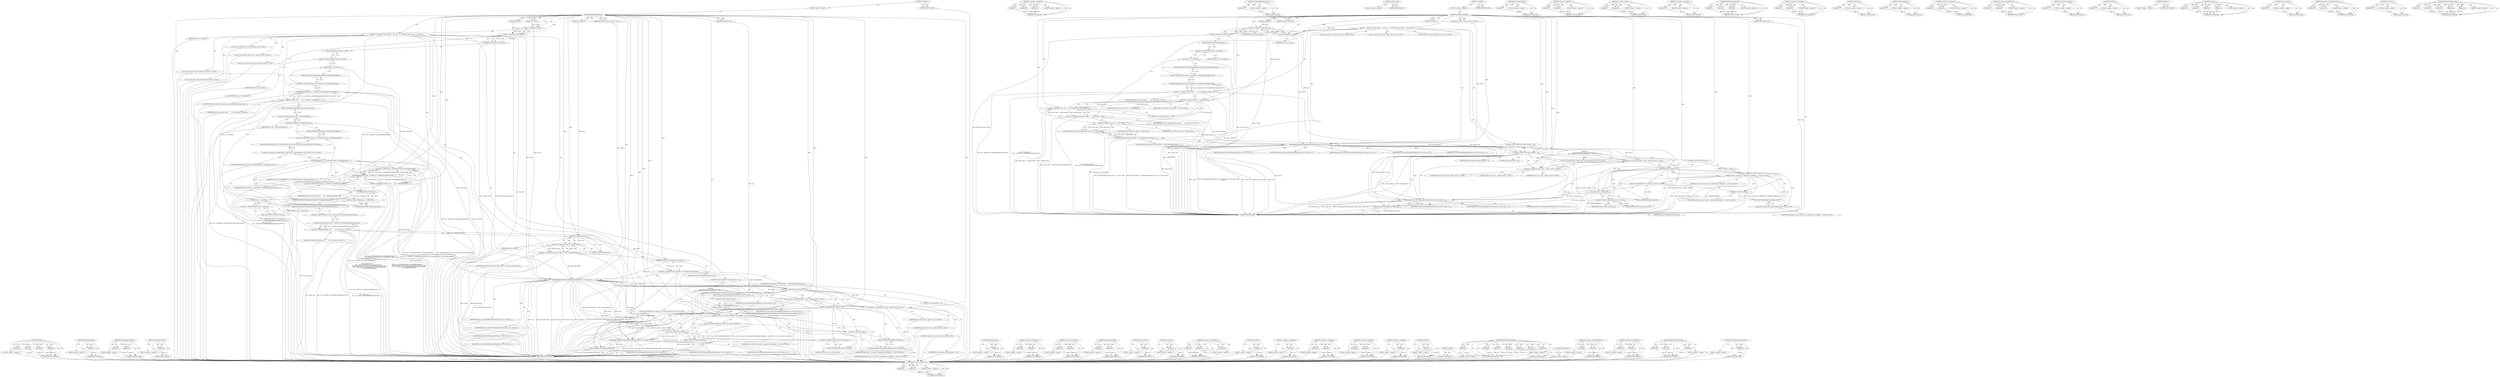 digraph "PaintTabBackgroundFill" {
vulnerable_235 [label=<(METHOD,clipPath)>];
vulnerable_236 [label=<(PARAM,p1)>];
vulnerable_237 [label=<(PARAM,p2)>];
vulnerable_238 [label=<(PARAM,p3)>];
vulnerable_239 [label=<(PARAM,p4)>];
vulnerable_240 [label=<(BLOCK,&lt;empty&gt;,&lt;empty&gt;)>];
vulnerable_241 [label=<(METHOD_RETURN,ANY)>];
vulnerable_212 [label=<(METHOD,GetStrokeThickness)>];
vulnerable_213 [label=<(PARAM,p1)>];
vulnerable_214 [label=<(BLOCK,&lt;empty&gt;,&lt;empty&gt;)>];
vulnerable_215 [label=<(METHOD_RETURN,ANY)>];
vulnerable_166 [label=<(METHOD,GetTabBackgroundColor)>];
vulnerable_167 [label=<(PARAM,p1)>];
vulnerable_168 [label=<(PARAM,p2)>];
vulnerable_169 [label=<(BLOCK,&lt;empty&gt;,&lt;empty&gt;)>];
vulnerable_170 [label=<(METHOD_RETURN,ANY)>];
vulnerable_191 [label=<(METHOD,GetThemeProvider)>];
vulnerable_192 [label=<(PARAM,p1)>];
vulnerable_193 [label=<(BLOCK,&lt;empty&gt;,&lt;empty&gt;)>];
vulnerable_194 [label=<(METHOD_RETURN,ANY)>];
vulnerable_6 [label=<(METHOD,&lt;global&gt;)<SUB>1</SUB>>];
vulnerable_7 [label=<(BLOCK,&lt;empty&gt;,&lt;empty&gt;)<SUB>1</SUB>>];
vulnerable_8 [label=<(METHOD,PaintTabBackground)<SUB>1</SUB>>];
vulnerable_9 [label="<(PARAM,gfx::Canvas* canvas)<SUB>1</SUB>>"];
vulnerable_10 [label=<(PARAM,bool active)<SUB>2</SUB>>];
vulnerable_11 [label=<(PARAM,int fill_id)<SUB>3</SUB>>];
vulnerable_12 [label=<(PARAM,int y_inset)<SUB>4</SUB>>];
vulnerable_13 [label=<(PARAM,const SkPath* clip)<SUB>5</SUB>>];
vulnerable_14 [label=<(BLOCK,{
   DCHECK(!y_inset || fill_id);
 
  const SkC...,{
   DCHECK(!y_inset || fill_id);
 
  const SkC...)<SUB>5</SUB>>];
vulnerable_15 [label=<(DCHECK,DCHECK(!y_inset || fill_id))<SUB>6</SUB>>];
vulnerable_16 [label=<(&lt;operator&gt;.logicalOr,!y_inset || fill_id)<SUB>6</SUB>>];
vulnerable_17 [label=<(&lt;operator&gt;.logicalNot,!y_inset)<SUB>6</SUB>>];
vulnerable_18 [label=<(IDENTIFIER,y_inset,!y_inset)<SUB>6</SUB>>];
vulnerable_19 [label=<(IDENTIFIER,fill_id,!y_inset || fill_id)<SUB>6</SUB>>];
vulnerable_20 [label="<(LOCAL,const SkColor active_color: SkColor)<SUB>8</SUB>>"];
vulnerable_21 [label=<(&lt;operator&gt;.assignment,active_color =
      tab_-&gt;controller()-&gt;GetTab...)<SUB>8</SUB>>];
vulnerable_22 [label=<(IDENTIFIER,active_color,active_color =
      tab_-&gt;controller()-&gt;GetTab...)<SUB>8</SUB>>];
vulnerable_23 [label=<(GetTabBackgroundColor,tab_-&gt;controller()-&gt;GetTabBackgroundColor(TAB_A...)<SUB>9</SUB>>];
vulnerable_24 [label=<(&lt;operator&gt;.indirectFieldAccess,tab_-&gt;controller()-&gt;GetTabBackgroundColor)<SUB>9</SUB>>];
vulnerable_25 [label=<(controller,tab_-&gt;controller())<SUB>9</SUB>>];
vulnerable_26 [label=<(&lt;operator&gt;.indirectFieldAccess,tab_-&gt;controller)<SUB>9</SUB>>];
vulnerable_27 [label=<(IDENTIFIER,tab_,tab_-&gt;controller())<SUB>9</SUB>>];
vulnerable_28 [label=<(FIELD_IDENTIFIER,controller,controller)<SUB>9</SUB>>];
vulnerable_29 [label=<(FIELD_IDENTIFIER,GetTabBackgroundColor,GetTabBackgroundColor)<SUB>9</SUB>>];
vulnerable_30 [label=<(IDENTIFIER,TAB_ACTIVE,tab_-&gt;controller()-&gt;GetTabBackgroundColor(TAB_A...)<SUB>9</SUB>>];
vulnerable_31 [label="<(LOCAL,const SkColor inactive_color: SkColor)<SUB>10</SUB>>"];
vulnerable_32 [label=<(&lt;operator&gt;.assignment,inactive_color =
      tab_-&gt;GetThemeProvider()...)<SUB>10</SUB>>];
vulnerable_33 [label=<(IDENTIFIER,inactive_color,inactive_color =
      tab_-&gt;GetThemeProvider()...)<SUB>10</SUB>>];
vulnerable_34 [label=<(&lt;operator&gt;.conditional,tab_-&gt;GetThemeProvider()-&gt;GetDisplayProperty(
 ...)<SUB>11</SUB>>];
vulnerable_35 [label=<(GetDisplayProperty,tab_-&gt;GetThemeProvider()-&gt;GetDisplayProperty(
 ...)<SUB>11</SUB>>];
vulnerable_36 [label=<(&lt;operator&gt;.indirectFieldAccess,tab_-&gt;GetThemeProvider()-&gt;GetDisplayProperty)<SUB>11</SUB>>];
vulnerable_37 [label=<(GetThemeProvider,tab_-&gt;GetThemeProvider())<SUB>11</SUB>>];
vulnerable_38 [label=<(&lt;operator&gt;.indirectFieldAccess,tab_-&gt;GetThemeProvider)<SUB>11</SUB>>];
vulnerable_39 [label=<(IDENTIFIER,tab_,tab_-&gt;GetThemeProvider())<SUB>11</SUB>>];
vulnerable_40 [label=<(FIELD_IDENTIFIER,GetThemeProvider,GetThemeProvider)<SUB>11</SUB>>];
vulnerable_41 [label=<(FIELD_IDENTIFIER,GetDisplayProperty,GetDisplayProperty)<SUB>11</SUB>>];
vulnerable_42 [label="<(&lt;operator&gt;.fieldAccess,ThemeProperties::SHOULD_FILL_BACKGROUND_TAB_COLOR)<SUB>12</SUB>>"];
vulnerable_43 [label=<(IDENTIFIER,ThemeProperties,tab_-&gt;GetThemeProvider()-&gt;GetDisplayProperty(
 ...)<SUB>12</SUB>>];
vulnerable_44 [label=<(FIELD_IDENTIFIER,SHOULD_FILL_BACKGROUND_TAB_COLOR,SHOULD_FILL_BACKGROUND_TAB_COLOR)<SUB>12</SUB>>];
vulnerable_45 [label=<(GetTabBackgroundColor,tab_-&gt;controller()-&gt;GetTabBackgroundColor(TAB_I...)<SUB>13</SUB>>];
vulnerable_46 [label=<(&lt;operator&gt;.indirectFieldAccess,tab_-&gt;controller()-&gt;GetTabBackgroundColor)<SUB>13</SUB>>];
vulnerable_47 [label=<(controller,tab_-&gt;controller())<SUB>13</SUB>>];
vulnerable_48 [label=<(&lt;operator&gt;.indirectFieldAccess,tab_-&gt;controller)<SUB>13</SUB>>];
vulnerable_49 [label=<(IDENTIFIER,tab_,tab_-&gt;controller())<SUB>13</SUB>>];
vulnerable_50 [label=<(FIELD_IDENTIFIER,controller,controller)<SUB>13</SUB>>];
vulnerable_51 [label=<(FIELD_IDENTIFIER,GetTabBackgroundColor,GetTabBackgroundColor)<SUB>13</SUB>>];
vulnerable_52 [label=<(IDENTIFIER,TAB_INACTIVE,tab_-&gt;controller()-&gt;GetTabBackgroundColor(TAB_I...)<SUB>13</SUB>>];
vulnerable_53 [label=<(IDENTIFIER,SK_ColorTRANSPARENT,tab_-&gt;GetThemeProvider()-&gt;GetDisplayProperty(
 ...)<SUB>14</SUB>>];
vulnerable_54 [label="<(LOCAL,const SkColor stroke_color: SkColor)<SUB>15</SUB>>"];
vulnerable_55 [label=<(&lt;operator&gt;.assignment,stroke_color =
       tab_-&gt;controller()-&gt;GetTo...)<SUB>15</SUB>>];
vulnerable_56 [label=<(IDENTIFIER,stroke_color,stroke_color =
       tab_-&gt;controller()-&gt;GetTo...)<SUB>15</SUB>>];
vulnerable_57 [label=<(GetToolbarTopSeparatorColor,tab_-&gt;controller()-&gt;GetToolbarTopSeparatorColor())<SUB>16</SUB>>];
vulnerable_58 [label=<(&lt;operator&gt;.indirectFieldAccess,tab_-&gt;controller()-&gt;GetToolbarTopSeparatorColor)<SUB>16</SUB>>];
vulnerable_59 [label=<(controller,tab_-&gt;controller())<SUB>16</SUB>>];
vulnerable_60 [label=<(&lt;operator&gt;.indirectFieldAccess,tab_-&gt;controller)<SUB>16</SUB>>];
vulnerable_61 [label=<(IDENTIFIER,tab_,tab_-&gt;controller())<SUB>16</SUB>>];
vulnerable_62 [label=<(FIELD_IDENTIFIER,controller,controller)<SUB>16</SUB>>];
vulnerable_63 [label=<(FIELD_IDENTIFIER,GetToolbarTopSeparatorColor,GetToolbarTopSeparatorColor)<SUB>16</SUB>>];
vulnerable_64 [label="<(LOCAL,const bool paint_hover_effect: bool)<SUB>17</SUB>>"];
vulnerable_65 [label=<(&lt;operator&gt;.assignment,paint_hover_effect = !active &amp;&amp; IsHoverActive())<SUB>17</SUB>>];
vulnerable_66 [label=<(IDENTIFIER,paint_hover_effect,paint_hover_effect = !active &amp;&amp; IsHoverActive())<SUB>17</SUB>>];
vulnerable_67 [label=<(&lt;operator&gt;.logicalAnd,!active &amp;&amp; IsHoverActive())<SUB>17</SUB>>];
vulnerable_68 [label=<(&lt;operator&gt;.logicalNot,!active)<SUB>17</SUB>>];
vulnerable_69 [label=<(IDENTIFIER,active,!active)<SUB>17</SUB>>];
vulnerable_70 [label=<(IsHoverActive,IsHoverActive())<SUB>17</SUB>>];
vulnerable_71 [label="<(LOCAL,const float stroke_thickness: float)<SUB>18</SUB>>"];
vulnerable_72 [label=<(&lt;operator&gt;.assignment,stroke_thickness = GetStrokeThickness(active))<SUB>18</SUB>>];
vulnerable_73 [label=<(IDENTIFIER,stroke_thickness,stroke_thickness = GetStrokeThickness(active))<SUB>18</SUB>>];
vulnerable_74 [label=<(GetStrokeThickness,GetStrokeThickness(active))<SUB>18</SUB>>];
vulnerable_75 [label=<(IDENTIFIER,active,GetStrokeThickness(active))<SUB>18</SUB>>];
vulnerable_76 [label=<(PaintTabBackgroundFill,PaintTabBackgroundFill(canvas, active, paint_ho...)<SUB>20</SUB>>];
vulnerable_77 [label=<(IDENTIFIER,canvas,PaintTabBackgroundFill(canvas, active, paint_ho...)<SUB>20</SUB>>];
vulnerable_78 [label=<(IDENTIFIER,active,PaintTabBackgroundFill(canvas, active, paint_ho...)<SUB>20</SUB>>];
vulnerable_79 [label=<(IDENTIFIER,paint_hover_effect,PaintTabBackgroundFill(canvas, active, paint_ho...)<SUB>20</SUB>>];
vulnerable_80 [label=<(IDENTIFIER,active_color,PaintTabBackgroundFill(canvas, active, paint_ho...)<SUB>20</SUB>>];
vulnerable_81 [label=<(IDENTIFIER,inactive_color,PaintTabBackgroundFill(canvas, active, paint_ho...)<SUB>21</SUB>>];
vulnerable_82 [label=<(IDENTIFIER,fill_id,PaintTabBackgroundFill(canvas, active, paint_ho...)<SUB>21</SUB>>];
vulnerable_83 [label=<(IDENTIFIER,y_inset,PaintTabBackgroundFill(canvas, active, paint_ho...)<SUB>21</SUB>>];
vulnerable_84 [label=<(CONTROL_STRUCTURE,IF,if (stroke_thickness &gt; 0))<SUB>22</SUB>>];
vulnerable_85 [label=<(&lt;operator&gt;.greaterThan,stroke_thickness &gt; 0)<SUB>22</SUB>>];
vulnerable_86 [label=<(IDENTIFIER,stroke_thickness,stroke_thickness &gt; 0)<SUB>22</SUB>>];
vulnerable_87 [label=<(LITERAL,0,stroke_thickness &gt; 0)<SUB>22</SUB>>];
vulnerable_88 [label="<(BLOCK,{
     gfx::ScopedCanvas scoped_canvas(clip ? c...,{
     gfx::ScopedCanvas scoped_canvas(clip ? c...)<SUB>22</SUB>>"];
vulnerable_89 [label="<(LOCAL,gfx.ScopedCanvas scoped_canvas: gfx.ScopedCanvas)<SUB>23</SUB>>"];
vulnerable_90 [label="<(scoped_canvas,scoped_canvas(clip ? canvas : nullptr))<SUB>23</SUB>>"];
vulnerable_91 [label="<(&lt;operator&gt;.conditional,clip ? canvas : nullptr)<SUB>23</SUB>>"];
vulnerable_92 [label="<(IDENTIFIER,clip,clip ? canvas : nullptr)<SUB>23</SUB>>"];
vulnerable_93 [label="<(IDENTIFIER,canvas,clip ? canvas : nullptr)<SUB>23</SUB>>"];
vulnerable_94 [label="<(LITERAL,nullptr,clip ? canvas : nullptr)<SUB>23</SUB>>"];
vulnerable_95 [label=<(CONTROL_STRUCTURE,IF,if (clip))<SUB>24</SUB>>];
vulnerable_96 [label=<(IDENTIFIER,clip,if (clip))<SUB>24</SUB>>];
vulnerable_97 [label=<(BLOCK,&lt;empty&gt;,&lt;empty&gt;)<SUB>25</SUB>>];
vulnerable_98 [label="<(clipPath,canvas-&gt;sk_canvas()-&gt;clipPath(*clip, SkClipOp::...)<SUB>25</SUB>>"];
vulnerable_99 [label=<(&lt;operator&gt;.indirectFieldAccess,canvas-&gt;sk_canvas()-&gt;clipPath)<SUB>25</SUB>>];
vulnerable_100 [label=<(sk_canvas,canvas-&gt;sk_canvas())<SUB>25</SUB>>];
vulnerable_101 [label=<(&lt;operator&gt;.indirectFieldAccess,canvas-&gt;sk_canvas)<SUB>25</SUB>>];
vulnerable_102 [label=<(IDENTIFIER,canvas,canvas-&gt;sk_canvas())<SUB>25</SUB>>];
vulnerable_103 [label=<(FIELD_IDENTIFIER,sk_canvas,sk_canvas)<SUB>25</SUB>>];
vulnerable_104 [label=<(FIELD_IDENTIFIER,clipPath,clipPath)<SUB>25</SUB>>];
vulnerable_105 [label=<(&lt;operator&gt;.indirection,*clip)<SUB>25</SUB>>];
vulnerable_106 [label="<(IDENTIFIER,clip,canvas-&gt;sk_canvas()-&gt;clipPath(*clip, SkClipOp::...)<SUB>25</SUB>>"];
vulnerable_107 [label="<(&lt;operator&gt;.fieldAccess,SkClipOp::kDifference)<SUB>25</SUB>>"];
vulnerable_108 [label="<(IDENTIFIER,SkClipOp,canvas-&gt;sk_canvas()-&gt;clipPath(*clip, SkClipOp::...)<SUB>25</SUB>>"];
vulnerable_109 [label=<(FIELD_IDENTIFIER,kDifference,kDifference)<SUB>25</SUB>>];
vulnerable_110 [label="<(LITERAL,true,canvas-&gt;sk_canvas()-&gt;clipPath(*clip, SkClipOp::...)<SUB>25</SUB>>"];
vulnerable_111 [label=<(PaintBackgroundStroke,PaintBackgroundStroke(canvas, active, stroke_co...)<SUB>26</SUB>>];
vulnerable_112 [label=<(IDENTIFIER,canvas,PaintBackgroundStroke(canvas, active, stroke_co...)<SUB>26</SUB>>];
vulnerable_113 [label=<(IDENTIFIER,active,PaintBackgroundStroke(canvas, active, stroke_co...)<SUB>26</SUB>>];
vulnerable_114 [label=<(IDENTIFIER,stroke_color,PaintBackgroundStroke(canvas, active, stroke_co...)<SUB>26</SUB>>];
vulnerable_115 [label=<(PaintSeparators,PaintSeparators(canvas))<SUB>29</SUB>>];
vulnerable_116 [label=<(IDENTIFIER,canvas,PaintSeparators(canvas))<SUB>29</SUB>>];
vulnerable_117 [label=<(METHOD_RETURN,void)<SUB>1</SUB>>];
vulnerable_119 [label=<(METHOD_RETURN,ANY)<SUB>1</SUB>>];
vulnerable_256 [label=<(METHOD,PaintSeparators)>];
vulnerable_257 [label=<(PARAM,p1)>];
vulnerable_258 [label=<(BLOCK,&lt;empty&gt;,&lt;empty&gt;)>];
vulnerable_259 [label=<(METHOD_RETURN,ANY)>];
vulnerable_195 [label=<(METHOD,&lt;operator&gt;.fieldAccess)>];
vulnerable_196 [label=<(PARAM,p1)>];
vulnerable_197 [label=<(PARAM,p2)>];
vulnerable_198 [label=<(BLOCK,&lt;empty&gt;,&lt;empty&gt;)>];
vulnerable_199 [label=<(METHOD_RETURN,ANY)>];
vulnerable_152 [label=<(METHOD,&lt;operator&gt;.logicalOr)>];
vulnerable_153 [label=<(PARAM,p1)>];
vulnerable_154 [label=<(PARAM,p2)>];
vulnerable_155 [label=<(BLOCK,&lt;empty&gt;,&lt;empty&gt;)>];
vulnerable_156 [label=<(METHOD_RETURN,ANY)>];
vulnerable_186 [label=<(METHOD,GetDisplayProperty)>];
vulnerable_187 [label=<(PARAM,p1)>];
vulnerable_188 [label=<(PARAM,p2)>];
vulnerable_189 [label=<(BLOCK,&lt;empty&gt;,&lt;empty&gt;)>];
vulnerable_190 [label=<(METHOD_RETURN,ANY)>];
vulnerable_231 [label=<(METHOD,scoped_canvas)>];
vulnerable_232 [label=<(PARAM,p1)>];
vulnerable_233 [label=<(BLOCK,&lt;empty&gt;,&lt;empty&gt;)>];
vulnerable_234 [label=<(METHOD_RETURN,ANY)>];
vulnerable_242 [label=<(METHOD,sk_canvas)>];
vulnerable_243 [label=<(PARAM,p1)>];
vulnerable_244 [label=<(BLOCK,&lt;empty&gt;,&lt;empty&gt;)>];
vulnerable_245 [label=<(METHOD_RETURN,ANY)>];
vulnerable_180 [label=<(METHOD,&lt;operator&gt;.conditional)>];
vulnerable_181 [label=<(PARAM,p1)>];
vulnerable_182 [label=<(PARAM,p2)>];
vulnerable_183 [label=<(PARAM,p3)>];
vulnerable_184 [label=<(BLOCK,&lt;empty&gt;,&lt;empty&gt;)>];
vulnerable_185 [label=<(METHOD_RETURN,ANY)>];
vulnerable_176 [label=<(METHOD,controller)>];
vulnerable_177 [label=<(PARAM,p1)>];
vulnerable_178 [label=<(BLOCK,&lt;empty&gt;,&lt;empty&gt;)>];
vulnerable_179 [label=<(METHOD_RETURN,ANY)>];
vulnerable_246 [label=<(METHOD,&lt;operator&gt;.indirection)>];
vulnerable_247 [label=<(PARAM,p1)>];
vulnerable_248 [label=<(BLOCK,&lt;empty&gt;,&lt;empty&gt;)>];
vulnerable_249 [label=<(METHOD_RETURN,ANY)>];
vulnerable_161 [label=<(METHOD,&lt;operator&gt;.assignment)>];
vulnerable_162 [label=<(PARAM,p1)>];
vulnerable_163 [label=<(PARAM,p2)>];
vulnerable_164 [label=<(BLOCK,&lt;empty&gt;,&lt;empty&gt;)>];
vulnerable_165 [label=<(METHOD_RETURN,ANY)>];
vulnerable_204 [label=<(METHOD,&lt;operator&gt;.logicalAnd)>];
vulnerable_205 [label=<(PARAM,p1)>];
vulnerable_206 [label=<(PARAM,p2)>];
vulnerable_207 [label=<(BLOCK,&lt;empty&gt;,&lt;empty&gt;)>];
vulnerable_208 [label=<(METHOD_RETURN,ANY)>];
vulnerable_157 [label=<(METHOD,&lt;operator&gt;.logicalNot)>];
vulnerable_158 [label=<(PARAM,p1)>];
vulnerable_159 [label=<(BLOCK,&lt;empty&gt;,&lt;empty&gt;)>];
vulnerable_160 [label=<(METHOD_RETURN,ANY)>];
vulnerable_148 [label=<(METHOD,DCHECK)>];
vulnerable_149 [label=<(PARAM,p1)>];
vulnerable_150 [label=<(BLOCK,&lt;empty&gt;,&lt;empty&gt;)>];
vulnerable_151 [label=<(METHOD_RETURN,ANY)>];
vulnerable_142 [label=<(METHOD,&lt;global&gt;)<SUB>1</SUB>>];
vulnerable_143 [label=<(BLOCK,&lt;empty&gt;,&lt;empty&gt;)>];
vulnerable_144 [label=<(METHOD_RETURN,ANY)>];
vulnerable_216 [label=<(METHOD,PaintTabBackgroundFill)>];
vulnerable_217 [label=<(PARAM,p1)>];
vulnerable_218 [label=<(PARAM,p2)>];
vulnerable_219 [label=<(PARAM,p3)>];
vulnerable_220 [label=<(PARAM,p4)>];
vulnerable_221 [label=<(PARAM,p5)>];
vulnerable_222 [label=<(PARAM,p6)>];
vulnerable_223 [label=<(PARAM,p7)>];
vulnerable_224 [label=<(BLOCK,&lt;empty&gt;,&lt;empty&gt;)>];
vulnerable_225 [label=<(METHOD_RETURN,ANY)>];
vulnerable_209 [label=<(METHOD,IsHoverActive)>];
vulnerable_210 [label=<(BLOCK,&lt;empty&gt;,&lt;empty&gt;)>];
vulnerable_211 [label=<(METHOD_RETURN,ANY)>];
vulnerable_171 [label=<(METHOD,&lt;operator&gt;.indirectFieldAccess)>];
vulnerable_172 [label=<(PARAM,p1)>];
vulnerable_173 [label=<(PARAM,p2)>];
vulnerable_174 [label=<(BLOCK,&lt;empty&gt;,&lt;empty&gt;)>];
vulnerable_175 [label=<(METHOD_RETURN,ANY)>];
vulnerable_226 [label=<(METHOD,&lt;operator&gt;.greaterThan)>];
vulnerable_227 [label=<(PARAM,p1)>];
vulnerable_228 [label=<(PARAM,p2)>];
vulnerable_229 [label=<(BLOCK,&lt;empty&gt;,&lt;empty&gt;)>];
vulnerable_230 [label=<(METHOD_RETURN,ANY)>];
vulnerable_250 [label=<(METHOD,PaintBackgroundStroke)>];
vulnerable_251 [label=<(PARAM,p1)>];
vulnerable_252 [label=<(PARAM,p2)>];
vulnerable_253 [label=<(PARAM,p3)>];
vulnerable_254 [label=<(BLOCK,&lt;empty&gt;,&lt;empty&gt;)>];
vulnerable_255 [label=<(METHOD_RETURN,ANY)>];
vulnerable_200 [label=<(METHOD,GetToolbarTopSeparatorColor)>];
vulnerable_201 [label=<(PARAM,p1)>];
vulnerable_202 [label=<(BLOCK,&lt;empty&gt;,&lt;empty&gt;)>];
vulnerable_203 [label=<(METHOD_RETURN,ANY)>];
fixed_203 [label=<(METHOD,&lt;operator&gt;.fieldAccess)>];
fixed_204 [label=<(PARAM,p1)>];
fixed_205 [label=<(PARAM,p2)>];
fixed_206 [label=<(BLOCK,&lt;empty&gt;,&lt;empty&gt;)>];
fixed_207 [label=<(METHOD_RETURN,ANY)>];
fixed_182 [label=<(METHOD,&lt;operator&gt;.conditional)>];
fixed_183 [label=<(PARAM,p1)>];
fixed_184 [label=<(PARAM,p2)>];
fixed_185 [label=<(PARAM,p3)>];
fixed_186 [label=<(BLOCK,&lt;empty&gt;,&lt;empty&gt;)>];
fixed_187 [label=<(METHOD_RETURN,ANY)>];
fixed_135 [label=<(METHOD,GetToolbarTopSeparatorColor)>];
fixed_136 [label=<(PARAM,p1)>];
fixed_137 [label=<(BLOCK,&lt;empty&gt;,&lt;empty&gt;)>];
fixed_138 [label=<(METHOD_RETURN,ANY)>];
fixed_158 [label=<(METHOD,IsHoverActive)>];
fixed_159 [label=<(BLOCK,&lt;empty&gt;,&lt;empty&gt;)>];
fixed_160 [label=<(METHOD_RETURN,ANY)>];
fixed_6 [label=<(METHOD,&lt;global&gt;)<SUB>1</SUB>>];
fixed_7 [label=<(BLOCK,&lt;empty&gt;,&lt;empty&gt;)<SUB>1</SUB>>];
fixed_8 [label=<(METHOD,PaintTabBackground)<SUB>1</SUB>>];
fixed_9 [label="<(PARAM,gfx::Canvas* canvas)<SUB>1</SUB>>"];
fixed_10 [label=<(PARAM,TabState active_state)<SUB>2</SUB>>];
fixed_11 [label=<(PARAM,int fill_id)<SUB>3</SUB>>];
fixed_12 [label=<(PARAM,int y_inset)<SUB>4</SUB>>];
fixed_13 [label=<(PARAM,const SkPath* clip)<SUB>5</SUB>>];
fixed_14 [label=<(BLOCK,{
   DCHECK(!y_inset || fill_id);
 
   const Sk...,{
   DCHECK(!y_inset || fill_id);
 
   const Sk...)<SUB>5</SUB>>];
fixed_15 [label=<(DCHECK,DCHECK(!y_inset || fill_id))<SUB>6</SUB>>];
fixed_16 [label=<(&lt;operator&gt;.logicalOr,!y_inset || fill_id)<SUB>6</SUB>>];
fixed_17 [label=<(&lt;operator&gt;.logicalNot,!y_inset)<SUB>6</SUB>>];
fixed_18 [label=<(IDENTIFIER,y_inset,!y_inset)<SUB>6</SUB>>];
fixed_19 [label=<(IDENTIFIER,fill_id,!y_inset || fill_id)<SUB>6</SUB>>];
fixed_20 [label="<(LOCAL,const SkColor stroke_color: SkColor)<SUB>8</SUB>>"];
fixed_21 [label=<(&lt;operator&gt;.assignment,stroke_color =
       tab_-&gt;controller()-&gt;GetTo...)<SUB>8</SUB>>];
fixed_22 [label=<(IDENTIFIER,stroke_color,stroke_color =
       tab_-&gt;controller()-&gt;GetTo...)<SUB>8</SUB>>];
fixed_23 [label=<(GetToolbarTopSeparatorColor,tab_-&gt;controller()-&gt;GetToolbarTopSeparatorColor())<SUB>9</SUB>>];
fixed_24 [label=<(&lt;operator&gt;.indirectFieldAccess,tab_-&gt;controller()-&gt;GetToolbarTopSeparatorColor)<SUB>9</SUB>>];
fixed_25 [label=<(controller,tab_-&gt;controller())<SUB>9</SUB>>];
fixed_26 [label=<(&lt;operator&gt;.indirectFieldAccess,tab_-&gt;controller)<SUB>9</SUB>>];
fixed_27 [label=<(IDENTIFIER,tab_,tab_-&gt;controller())<SUB>9</SUB>>];
fixed_28 [label=<(FIELD_IDENTIFIER,controller,controller)<SUB>9</SUB>>];
fixed_29 [label=<(FIELD_IDENTIFIER,GetToolbarTopSeparatorColor,GetToolbarTopSeparatorColor)<SUB>9</SUB>>];
fixed_30 [label="<(LOCAL,const bool paint_hover_effect: bool)<SUB>10</SUB>>"];
fixed_31 [label=<(&lt;operator&gt;.assignment,paint_hover_effect =
      active_state == TAB_...)<SUB>10</SUB>>];
fixed_32 [label=<(IDENTIFIER,paint_hover_effect,paint_hover_effect =
      active_state == TAB_...)<SUB>10</SUB>>];
fixed_33 [label=<(&lt;operator&gt;.logicalAnd,active_state == TAB_INACTIVE &amp;&amp; IsHoverActive())<SUB>11</SUB>>];
fixed_34 [label=<(&lt;operator&gt;.equals,active_state == TAB_INACTIVE)<SUB>11</SUB>>];
fixed_35 [label=<(IDENTIFIER,active_state,active_state == TAB_INACTIVE)<SUB>11</SUB>>];
fixed_36 [label=<(IDENTIFIER,TAB_INACTIVE,active_state == TAB_INACTIVE)<SUB>11</SUB>>];
fixed_37 [label=<(IsHoverActive,IsHoverActive())<SUB>11</SUB>>];
fixed_38 [label="<(LOCAL,const float stroke_thickness: float)<SUB>12</SUB>>"];
fixed_39 [label=<(&lt;operator&gt;.assignment,stroke_thickness = GetStrokeThickness(active_st...)<SUB>12</SUB>>];
fixed_40 [label=<(IDENTIFIER,stroke_thickness,stroke_thickness = GetStrokeThickness(active_st...)<SUB>12</SUB>>];
fixed_41 [label=<(GetStrokeThickness,GetStrokeThickness(active_state == TAB_ACTIVE))<SUB>12</SUB>>];
fixed_42 [label=<(&lt;operator&gt;.equals,active_state == TAB_ACTIVE)<SUB>12</SUB>>];
fixed_43 [label=<(IDENTIFIER,active_state,active_state == TAB_ACTIVE)<SUB>12</SUB>>];
fixed_44 [label=<(IDENTIFIER,TAB_ACTIVE,active_state == TAB_ACTIVE)<SUB>12</SUB>>];
fixed_45 [label=<(PaintTabBackgroundFill,PaintTabBackgroundFill(canvas, active_state, pa...)<SUB>14</SUB>>];
fixed_46 [label=<(IDENTIFIER,canvas,PaintTabBackgroundFill(canvas, active_state, pa...)<SUB>14</SUB>>];
fixed_47 [label=<(IDENTIFIER,active_state,PaintTabBackgroundFill(canvas, active_state, pa...)<SUB>14</SUB>>];
fixed_48 [label=<(IDENTIFIER,paint_hover_effect,PaintTabBackgroundFill(canvas, active_state, pa...)<SUB>14</SUB>>];
fixed_49 [label=<(IDENTIFIER,fill_id,PaintTabBackgroundFill(canvas, active_state, pa...)<SUB>14</SUB>>];
fixed_50 [label=<(IDENTIFIER,y_inset,PaintTabBackgroundFill(canvas, active_state, pa...)<SUB>15</SUB>>];
fixed_51 [label=<(CONTROL_STRUCTURE,IF,if (stroke_thickness &gt; 0))<SUB>16</SUB>>];
fixed_52 [label=<(&lt;operator&gt;.greaterThan,stroke_thickness &gt; 0)<SUB>16</SUB>>];
fixed_53 [label=<(IDENTIFIER,stroke_thickness,stroke_thickness &gt; 0)<SUB>16</SUB>>];
fixed_54 [label=<(LITERAL,0,stroke_thickness &gt; 0)<SUB>16</SUB>>];
fixed_55 [label="<(BLOCK,{
     gfx::ScopedCanvas scoped_canvas(clip ? c...,{
     gfx::ScopedCanvas scoped_canvas(clip ? c...)<SUB>16</SUB>>"];
fixed_56 [label="<(LOCAL,gfx.ScopedCanvas scoped_canvas: gfx.ScopedCanvas)<SUB>17</SUB>>"];
fixed_57 [label="<(scoped_canvas,scoped_canvas(clip ? canvas : nullptr))<SUB>17</SUB>>"];
fixed_58 [label="<(&lt;operator&gt;.conditional,clip ? canvas : nullptr)<SUB>17</SUB>>"];
fixed_59 [label="<(IDENTIFIER,clip,clip ? canvas : nullptr)<SUB>17</SUB>>"];
fixed_60 [label="<(IDENTIFIER,canvas,clip ? canvas : nullptr)<SUB>17</SUB>>"];
fixed_61 [label="<(LITERAL,nullptr,clip ? canvas : nullptr)<SUB>17</SUB>>"];
fixed_62 [label=<(CONTROL_STRUCTURE,IF,if (clip))<SUB>18</SUB>>];
fixed_63 [label=<(IDENTIFIER,clip,if (clip))<SUB>18</SUB>>];
fixed_64 [label=<(BLOCK,&lt;empty&gt;,&lt;empty&gt;)<SUB>19</SUB>>];
fixed_65 [label="<(clipPath,canvas-&gt;sk_canvas()-&gt;clipPath(*clip, SkClipOp::...)<SUB>19</SUB>>"];
fixed_66 [label=<(&lt;operator&gt;.indirectFieldAccess,canvas-&gt;sk_canvas()-&gt;clipPath)<SUB>19</SUB>>];
fixed_67 [label=<(sk_canvas,canvas-&gt;sk_canvas())<SUB>19</SUB>>];
fixed_68 [label=<(&lt;operator&gt;.indirectFieldAccess,canvas-&gt;sk_canvas)<SUB>19</SUB>>];
fixed_69 [label=<(IDENTIFIER,canvas,canvas-&gt;sk_canvas())<SUB>19</SUB>>];
fixed_70 [label=<(FIELD_IDENTIFIER,sk_canvas,sk_canvas)<SUB>19</SUB>>];
fixed_71 [label=<(FIELD_IDENTIFIER,clipPath,clipPath)<SUB>19</SUB>>];
fixed_72 [label=<(&lt;operator&gt;.indirection,*clip)<SUB>19</SUB>>];
fixed_73 [label="<(IDENTIFIER,clip,canvas-&gt;sk_canvas()-&gt;clipPath(*clip, SkClipOp::...)<SUB>19</SUB>>"];
fixed_74 [label="<(&lt;operator&gt;.fieldAccess,SkClipOp::kDifference)<SUB>19</SUB>>"];
fixed_75 [label="<(IDENTIFIER,SkClipOp,canvas-&gt;sk_canvas()-&gt;clipPath(*clip, SkClipOp::...)<SUB>19</SUB>>"];
fixed_76 [label=<(FIELD_IDENTIFIER,kDifference,kDifference)<SUB>19</SUB>>];
fixed_77 [label="<(LITERAL,true,canvas-&gt;sk_canvas()-&gt;clipPath(*clip, SkClipOp::...)<SUB>19</SUB>>"];
fixed_78 [label=<(PaintBackgroundStroke,PaintBackgroundStroke(canvas, active_state, str...)<SUB>20</SUB>>];
fixed_79 [label=<(IDENTIFIER,canvas,PaintBackgroundStroke(canvas, active_state, str...)<SUB>20</SUB>>];
fixed_80 [label=<(IDENTIFIER,active_state,PaintBackgroundStroke(canvas, active_state, str...)<SUB>20</SUB>>];
fixed_81 [label=<(IDENTIFIER,stroke_color,PaintBackgroundStroke(canvas, active_state, str...)<SUB>20</SUB>>];
fixed_82 [label=<(PaintSeparators,PaintSeparators(canvas))<SUB>23</SUB>>];
fixed_83 [label=<(IDENTIFIER,canvas,PaintSeparators(canvas))<SUB>23</SUB>>];
fixed_84 [label=<(METHOD_RETURN,void)<SUB>1</SUB>>];
fixed_86 [label=<(METHOD_RETURN,ANY)<SUB>1</SUB>>];
fixed_161 [label=<(METHOD,GetStrokeThickness)>];
fixed_162 [label=<(PARAM,p1)>];
fixed_163 [label=<(BLOCK,&lt;empty&gt;,&lt;empty&gt;)>];
fixed_164 [label=<(METHOD_RETURN,ANY)>];
fixed_121 [label=<(METHOD,&lt;operator&gt;.logicalOr)>];
fixed_122 [label=<(PARAM,p1)>];
fixed_123 [label=<(PARAM,p2)>];
fixed_124 [label=<(BLOCK,&lt;empty&gt;,&lt;empty&gt;)>];
fixed_125 [label=<(METHOD_RETURN,ANY)>];
fixed_153 [label=<(METHOD,&lt;operator&gt;.equals)>];
fixed_154 [label=<(PARAM,p1)>];
fixed_155 [label=<(PARAM,p2)>];
fixed_156 [label=<(BLOCK,&lt;empty&gt;,&lt;empty&gt;)>];
fixed_157 [label=<(METHOD_RETURN,ANY)>];
fixed_199 [label=<(METHOD,&lt;operator&gt;.indirection)>];
fixed_200 [label=<(PARAM,p1)>];
fixed_201 [label=<(BLOCK,&lt;empty&gt;,&lt;empty&gt;)>];
fixed_202 [label=<(METHOD_RETURN,ANY)>];
fixed_208 [label=<(METHOD,PaintBackgroundStroke)>];
fixed_209 [label=<(PARAM,p1)>];
fixed_210 [label=<(PARAM,p2)>];
fixed_211 [label=<(PARAM,p3)>];
fixed_212 [label=<(BLOCK,&lt;empty&gt;,&lt;empty&gt;)>];
fixed_213 [label=<(METHOD_RETURN,ANY)>];
fixed_148 [label=<(METHOD,&lt;operator&gt;.logicalAnd)>];
fixed_149 [label=<(PARAM,p1)>];
fixed_150 [label=<(PARAM,p2)>];
fixed_151 [label=<(BLOCK,&lt;empty&gt;,&lt;empty&gt;)>];
fixed_152 [label=<(METHOD_RETURN,ANY)>];
fixed_144 [label=<(METHOD,controller)>];
fixed_145 [label=<(PARAM,p1)>];
fixed_146 [label=<(BLOCK,&lt;empty&gt;,&lt;empty&gt;)>];
fixed_147 [label=<(METHOD_RETURN,ANY)>];
fixed_214 [label=<(METHOD,PaintSeparators)>];
fixed_215 [label=<(PARAM,p1)>];
fixed_216 [label=<(BLOCK,&lt;empty&gt;,&lt;empty&gt;)>];
fixed_217 [label=<(METHOD_RETURN,ANY)>];
fixed_130 [label=<(METHOD,&lt;operator&gt;.assignment)>];
fixed_131 [label=<(PARAM,p1)>];
fixed_132 [label=<(PARAM,p2)>];
fixed_133 [label=<(BLOCK,&lt;empty&gt;,&lt;empty&gt;)>];
fixed_134 [label=<(METHOD_RETURN,ANY)>];
fixed_173 [label=<(METHOD,&lt;operator&gt;.greaterThan)>];
fixed_174 [label=<(PARAM,p1)>];
fixed_175 [label=<(PARAM,p2)>];
fixed_176 [label=<(BLOCK,&lt;empty&gt;,&lt;empty&gt;)>];
fixed_177 [label=<(METHOD_RETURN,ANY)>];
fixed_126 [label=<(METHOD,&lt;operator&gt;.logicalNot)>];
fixed_127 [label=<(PARAM,p1)>];
fixed_128 [label=<(BLOCK,&lt;empty&gt;,&lt;empty&gt;)>];
fixed_129 [label=<(METHOD_RETURN,ANY)>];
fixed_117 [label=<(METHOD,DCHECK)>];
fixed_118 [label=<(PARAM,p1)>];
fixed_119 [label=<(BLOCK,&lt;empty&gt;,&lt;empty&gt;)>];
fixed_120 [label=<(METHOD_RETURN,ANY)>];
fixed_111 [label=<(METHOD,&lt;global&gt;)<SUB>1</SUB>>];
fixed_112 [label=<(BLOCK,&lt;empty&gt;,&lt;empty&gt;)>];
fixed_113 [label=<(METHOD_RETURN,ANY)>];
fixed_188 [label=<(METHOD,clipPath)>];
fixed_189 [label=<(PARAM,p1)>];
fixed_190 [label=<(PARAM,p2)>];
fixed_191 [label=<(PARAM,p3)>];
fixed_192 [label=<(PARAM,p4)>];
fixed_193 [label=<(BLOCK,&lt;empty&gt;,&lt;empty&gt;)>];
fixed_194 [label=<(METHOD_RETURN,ANY)>];
fixed_178 [label=<(METHOD,scoped_canvas)>];
fixed_179 [label=<(PARAM,p1)>];
fixed_180 [label=<(BLOCK,&lt;empty&gt;,&lt;empty&gt;)>];
fixed_181 [label=<(METHOD_RETURN,ANY)>];
fixed_139 [label=<(METHOD,&lt;operator&gt;.indirectFieldAccess)>];
fixed_140 [label=<(PARAM,p1)>];
fixed_141 [label=<(PARAM,p2)>];
fixed_142 [label=<(BLOCK,&lt;empty&gt;,&lt;empty&gt;)>];
fixed_143 [label=<(METHOD_RETURN,ANY)>];
fixed_195 [label=<(METHOD,sk_canvas)>];
fixed_196 [label=<(PARAM,p1)>];
fixed_197 [label=<(BLOCK,&lt;empty&gt;,&lt;empty&gt;)>];
fixed_198 [label=<(METHOD_RETURN,ANY)>];
fixed_165 [label=<(METHOD,PaintTabBackgroundFill)>];
fixed_166 [label=<(PARAM,p1)>];
fixed_167 [label=<(PARAM,p2)>];
fixed_168 [label=<(PARAM,p3)>];
fixed_169 [label=<(PARAM,p4)>];
fixed_170 [label=<(PARAM,p5)>];
fixed_171 [label=<(BLOCK,&lt;empty&gt;,&lt;empty&gt;)>];
fixed_172 [label=<(METHOD_RETURN,ANY)>];
vulnerable_235 -> vulnerable_236  [key=0, label="AST: "];
vulnerable_235 -> vulnerable_236  [key=1, label="DDG: "];
vulnerable_235 -> vulnerable_240  [key=0, label="AST: "];
vulnerable_235 -> vulnerable_237  [key=0, label="AST: "];
vulnerable_235 -> vulnerable_237  [key=1, label="DDG: "];
vulnerable_235 -> vulnerable_241  [key=0, label="AST: "];
vulnerable_235 -> vulnerable_241  [key=1, label="CFG: "];
vulnerable_235 -> vulnerable_238  [key=0, label="AST: "];
vulnerable_235 -> vulnerable_238  [key=1, label="DDG: "];
vulnerable_235 -> vulnerable_239  [key=0, label="AST: "];
vulnerable_235 -> vulnerable_239  [key=1, label="DDG: "];
vulnerable_236 -> vulnerable_241  [key=0, label="DDG: p1"];
vulnerable_237 -> vulnerable_241  [key=0, label="DDG: p2"];
vulnerable_238 -> vulnerable_241  [key=0, label="DDG: p3"];
vulnerable_239 -> vulnerable_241  [key=0, label="DDG: p4"];
vulnerable_240 -> fixed_203  [key=0];
vulnerable_241 -> fixed_203  [key=0];
vulnerable_212 -> vulnerable_213  [key=0, label="AST: "];
vulnerable_212 -> vulnerable_213  [key=1, label="DDG: "];
vulnerable_212 -> vulnerable_214  [key=0, label="AST: "];
vulnerable_212 -> vulnerable_215  [key=0, label="AST: "];
vulnerable_212 -> vulnerable_215  [key=1, label="CFG: "];
vulnerable_213 -> vulnerable_215  [key=0, label="DDG: p1"];
vulnerable_214 -> fixed_203  [key=0];
vulnerable_215 -> fixed_203  [key=0];
vulnerable_166 -> vulnerable_167  [key=0, label="AST: "];
vulnerable_166 -> vulnerable_167  [key=1, label="DDG: "];
vulnerable_166 -> vulnerable_169  [key=0, label="AST: "];
vulnerable_166 -> vulnerable_168  [key=0, label="AST: "];
vulnerable_166 -> vulnerable_168  [key=1, label="DDG: "];
vulnerable_166 -> vulnerable_170  [key=0, label="AST: "];
vulnerable_166 -> vulnerable_170  [key=1, label="CFG: "];
vulnerable_167 -> vulnerable_170  [key=0, label="DDG: p1"];
vulnerable_168 -> vulnerable_170  [key=0, label="DDG: p2"];
vulnerable_169 -> fixed_203  [key=0];
vulnerable_170 -> fixed_203  [key=0];
vulnerable_191 -> vulnerable_192  [key=0, label="AST: "];
vulnerable_191 -> vulnerable_192  [key=1, label="DDG: "];
vulnerable_191 -> vulnerable_193  [key=0, label="AST: "];
vulnerable_191 -> vulnerable_194  [key=0, label="AST: "];
vulnerable_191 -> vulnerable_194  [key=1, label="CFG: "];
vulnerable_192 -> vulnerable_194  [key=0, label="DDG: p1"];
vulnerable_193 -> fixed_203  [key=0];
vulnerable_194 -> fixed_203  [key=0];
vulnerable_6 -> vulnerable_7  [key=0, label="AST: "];
vulnerable_6 -> vulnerable_119  [key=0, label="AST: "];
vulnerable_6 -> vulnerable_119  [key=1, label="CFG: "];
vulnerable_7 -> vulnerable_8  [key=0, label="AST: "];
vulnerable_8 -> vulnerable_9  [key=0, label="AST: "];
vulnerable_8 -> vulnerable_9  [key=1, label="DDG: "];
vulnerable_8 -> vulnerable_10  [key=0, label="AST: "];
vulnerable_8 -> vulnerable_10  [key=1, label="DDG: "];
vulnerable_8 -> vulnerable_11  [key=0, label="AST: "];
vulnerable_8 -> vulnerable_11  [key=1, label="DDG: "];
vulnerable_8 -> vulnerable_12  [key=0, label="AST: "];
vulnerable_8 -> vulnerable_12  [key=1, label="DDG: "];
vulnerable_8 -> vulnerable_13  [key=0, label="AST: "];
vulnerable_8 -> vulnerable_13  [key=1, label="DDG: "];
vulnerable_8 -> vulnerable_14  [key=0, label="AST: "];
vulnerable_8 -> vulnerable_117  [key=0, label="AST: "];
vulnerable_8 -> vulnerable_17  [key=0, label="CFG: "];
vulnerable_8 -> vulnerable_17  [key=1, label="DDG: "];
vulnerable_8 -> vulnerable_32  [key=0, label="DDG: "];
vulnerable_8 -> vulnerable_76  [key=0, label="DDG: "];
vulnerable_8 -> vulnerable_115  [key=0, label="DDG: "];
vulnerable_8 -> vulnerable_16  [key=0, label="DDG: "];
vulnerable_8 -> vulnerable_23  [key=0, label="DDG: "];
vulnerable_8 -> vulnerable_34  [key=0, label="DDG: "];
vulnerable_8 -> vulnerable_67  [key=0, label="DDG: "];
vulnerable_8 -> vulnerable_74  [key=0, label="DDG: "];
vulnerable_8 -> vulnerable_85  [key=0, label="DDG: "];
vulnerable_8 -> vulnerable_45  [key=0, label="DDG: "];
vulnerable_8 -> vulnerable_68  [key=0, label="DDG: "];
vulnerable_8 -> vulnerable_90  [key=0, label="DDG: "];
vulnerable_8 -> vulnerable_96  [key=0, label="DDG: "];
vulnerable_8 -> vulnerable_111  [key=0, label="DDG: "];
vulnerable_8 -> vulnerable_91  [key=0, label="DDG: "];
vulnerable_8 -> vulnerable_98  [key=0, label="DDG: "];
vulnerable_8 -> vulnerable_100  [key=0, label="DDG: "];
vulnerable_9 -> vulnerable_76  [key=0, label="DDG: canvas"];
vulnerable_10 -> vulnerable_68  [key=0, label="DDG: active"];
vulnerable_11 -> vulnerable_16  [key=0, label="DDG: fill_id"];
vulnerable_12 -> vulnerable_17  [key=0, label="DDG: y_inset"];
vulnerable_13 -> vulnerable_117  [key=0, label="DDG: clip"];
vulnerable_14 -> vulnerable_15  [key=0, label="AST: "];
vulnerable_14 -> vulnerable_20  [key=0, label="AST: "];
vulnerable_14 -> vulnerable_21  [key=0, label="AST: "];
vulnerable_14 -> vulnerable_31  [key=0, label="AST: "];
vulnerable_14 -> vulnerable_32  [key=0, label="AST: "];
vulnerable_14 -> vulnerable_54  [key=0, label="AST: "];
vulnerable_14 -> vulnerable_55  [key=0, label="AST: "];
vulnerable_14 -> vulnerable_64  [key=0, label="AST: "];
vulnerable_14 -> vulnerable_65  [key=0, label="AST: "];
vulnerable_14 -> vulnerable_71  [key=0, label="AST: "];
vulnerable_14 -> vulnerable_72  [key=0, label="AST: "];
vulnerable_14 -> vulnerable_76  [key=0, label="AST: "];
vulnerable_14 -> vulnerable_84  [key=0, label="AST: "];
vulnerable_14 -> vulnerable_115  [key=0, label="AST: "];
vulnerable_15 -> vulnerable_16  [key=0, label="AST: "];
vulnerable_15 -> vulnerable_28  [key=0, label="CFG: "];
vulnerable_15 -> vulnerable_117  [key=0, label="DDG: !y_inset || fill_id"];
vulnerable_15 -> vulnerable_117  [key=1, label="DDG: DCHECK(!y_inset || fill_id)"];
vulnerable_16 -> vulnerable_17  [key=0, label="AST: "];
vulnerable_16 -> vulnerable_19  [key=0, label="AST: "];
vulnerable_16 -> vulnerable_15  [key=0, label="CFG: "];
vulnerable_16 -> vulnerable_15  [key=1, label="DDG: !y_inset"];
vulnerable_16 -> vulnerable_15  [key=2, label="DDG: fill_id"];
vulnerable_16 -> vulnerable_117  [key=0, label="DDG: !y_inset"];
vulnerable_16 -> vulnerable_76  [key=0, label="DDG: fill_id"];
vulnerable_17 -> vulnerable_18  [key=0, label="AST: "];
vulnerable_17 -> vulnerable_16  [key=0, label="CFG: "];
vulnerable_17 -> vulnerable_16  [key=1, label="DDG: y_inset"];
vulnerable_17 -> vulnerable_76  [key=0, label="DDG: y_inset"];
vulnerable_18 -> fixed_203  [key=0];
vulnerable_19 -> fixed_203  [key=0];
vulnerable_20 -> fixed_203  [key=0];
vulnerable_21 -> vulnerable_22  [key=0, label="AST: "];
vulnerable_21 -> vulnerable_23  [key=0, label="AST: "];
vulnerable_21 -> vulnerable_40  [key=0, label="CFG: "];
vulnerable_21 -> vulnerable_117  [key=0, label="DDG: tab_-&gt;controller()-&gt;GetTabBackgroundColor(TAB_ACTIVE)"];
vulnerable_21 -> vulnerable_117  [key=1, label="DDG: active_color =
      tab_-&gt;controller()-&gt;GetTabBackgroundColor(TAB_ACTIVE)"];
vulnerable_21 -> vulnerable_76  [key=0, label="DDG: active_color"];
vulnerable_22 -> fixed_203  [key=0];
vulnerable_23 -> vulnerable_24  [key=0, label="AST: "];
vulnerable_23 -> vulnerable_30  [key=0, label="AST: "];
vulnerable_23 -> vulnerable_21  [key=0, label="CFG: "];
vulnerable_23 -> vulnerable_21  [key=1, label="DDG: tab_-&gt;controller()-&gt;GetTabBackgroundColor"];
vulnerable_23 -> vulnerable_21  [key=2, label="DDG: TAB_ACTIVE"];
vulnerable_23 -> vulnerable_117  [key=0, label="DDG: tab_-&gt;controller()-&gt;GetTabBackgroundColor"];
vulnerable_23 -> vulnerable_117  [key=1, label="DDG: TAB_ACTIVE"];
vulnerable_23 -> vulnerable_45  [key=0, label="DDG: tab_-&gt;controller()-&gt;GetTabBackgroundColor"];
vulnerable_24 -> vulnerable_25  [key=0, label="AST: "];
vulnerable_24 -> vulnerable_29  [key=0, label="AST: "];
vulnerable_24 -> vulnerable_23  [key=0, label="CFG: "];
vulnerable_25 -> vulnerable_26  [key=0, label="AST: "];
vulnerable_25 -> vulnerable_29  [key=0, label="CFG: "];
vulnerable_25 -> vulnerable_59  [key=0, label="DDG: tab_-&gt;controller"];
vulnerable_25 -> vulnerable_47  [key=0, label="DDG: tab_-&gt;controller"];
vulnerable_26 -> vulnerable_27  [key=0, label="AST: "];
vulnerable_26 -> vulnerable_28  [key=0, label="AST: "];
vulnerable_26 -> vulnerable_25  [key=0, label="CFG: "];
vulnerable_27 -> fixed_203  [key=0];
vulnerable_28 -> vulnerable_26  [key=0, label="CFG: "];
vulnerable_29 -> vulnerable_24  [key=0, label="CFG: "];
vulnerable_30 -> fixed_203  [key=0];
vulnerable_31 -> fixed_203  [key=0];
vulnerable_32 -> vulnerable_33  [key=0, label="AST: "];
vulnerable_32 -> vulnerable_34  [key=0, label="AST: "];
vulnerable_32 -> vulnerable_62  [key=0, label="CFG: "];
vulnerable_32 -> vulnerable_117  [key=0, label="DDG: tab_-&gt;GetThemeProvider()-&gt;GetDisplayProperty(
          ThemeProperties::SHOULD_FILL_BACKGROUND_TAB_COLOR)
          ? tab_-&gt;controller()-&gt;GetTabBackgroundColor(TAB_INACTIVE)
          : SK_ColorTRANSPARENT"];
vulnerable_32 -> vulnerable_117  [key=1, label="DDG: inactive_color =
      tab_-&gt;GetThemeProvider()-&gt;GetDisplayProperty(
          ThemeProperties::SHOULD_FILL_BACKGROUND_TAB_COLOR)
          ? tab_-&gt;controller()-&gt;GetTabBackgroundColor(TAB_INACTIVE)
          : SK_ColorTRANSPARENT"];
vulnerable_32 -> vulnerable_76  [key=0, label="DDG: inactive_color"];
vulnerable_33 -> fixed_203  [key=0];
vulnerable_34 -> vulnerable_35  [key=0, label="AST: "];
vulnerable_34 -> vulnerable_45  [key=0, label="AST: "];
vulnerable_34 -> vulnerable_53  [key=0, label="AST: "];
vulnerable_34 -> vulnerable_32  [key=0, label="CFG: "];
vulnerable_34 -> vulnerable_117  [key=0, label="DDG: tab_-&gt;GetThemeProvider()-&gt;GetDisplayProperty(
          ThemeProperties::SHOULD_FILL_BACKGROUND_TAB_COLOR)"];
vulnerable_34 -> vulnerable_117  [key=1, label="DDG: tab_-&gt;controller()-&gt;GetTabBackgroundColor(TAB_INACTIVE)"];
vulnerable_34 -> vulnerable_117  [key=2, label="DDG: SK_ColorTRANSPARENT"];
vulnerable_35 -> vulnerable_36  [key=0, label="AST: "];
vulnerable_35 -> vulnerable_42  [key=0, label="AST: "];
vulnerable_35 -> vulnerable_50  [key=0, label="CFG: "];
vulnerable_35 -> vulnerable_50  [key=1, label="CDG: "];
vulnerable_35 -> vulnerable_34  [key=0, label="CFG: "];
vulnerable_35 -> vulnerable_117  [key=0, label="DDG: tab_-&gt;GetThemeProvider()-&gt;GetDisplayProperty"];
vulnerable_35 -> vulnerable_117  [key=1, label="DDG: ThemeProperties::SHOULD_FILL_BACKGROUND_TAB_COLOR"];
vulnerable_35 -> vulnerable_47  [key=0, label="CDG: "];
vulnerable_35 -> vulnerable_48  [key=0, label="CDG: "];
vulnerable_35 -> vulnerable_51  [key=0, label="CDG: "];
vulnerable_35 -> vulnerable_46  [key=0, label="CDG: "];
vulnerable_35 -> vulnerable_45  [key=0, label="CDG: "];
vulnerable_36 -> vulnerable_37  [key=0, label="AST: "];
vulnerable_36 -> vulnerable_41  [key=0, label="AST: "];
vulnerable_36 -> vulnerable_44  [key=0, label="CFG: "];
vulnerable_37 -> vulnerable_38  [key=0, label="AST: "];
vulnerable_37 -> vulnerable_41  [key=0, label="CFG: "];
vulnerable_37 -> vulnerable_117  [key=0, label="DDG: tab_-&gt;GetThemeProvider"];
vulnerable_38 -> vulnerable_39  [key=0, label="AST: "];
vulnerable_38 -> vulnerable_40  [key=0, label="AST: "];
vulnerable_38 -> vulnerable_37  [key=0, label="CFG: "];
vulnerable_39 -> fixed_203  [key=0];
vulnerable_40 -> vulnerable_38  [key=0, label="CFG: "];
vulnerable_41 -> vulnerable_36  [key=0, label="CFG: "];
vulnerable_42 -> vulnerable_43  [key=0, label="AST: "];
vulnerable_42 -> vulnerable_44  [key=0, label="AST: "];
vulnerable_42 -> vulnerable_35  [key=0, label="CFG: "];
vulnerable_43 -> fixed_203  [key=0];
vulnerable_44 -> vulnerable_42  [key=0, label="CFG: "];
vulnerable_45 -> vulnerable_46  [key=0, label="AST: "];
vulnerable_45 -> vulnerable_52  [key=0, label="AST: "];
vulnerable_45 -> vulnerable_34  [key=0, label="CFG: "];
vulnerable_45 -> vulnerable_34  [key=1, label="DDG: tab_-&gt;controller()-&gt;GetTabBackgroundColor"];
vulnerable_45 -> vulnerable_34  [key=2, label="DDG: TAB_INACTIVE"];
vulnerable_45 -> vulnerable_117  [key=0, label="DDG: tab_-&gt;controller()-&gt;GetTabBackgroundColor"];
vulnerable_45 -> vulnerable_117  [key=1, label="DDG: TAB_INACTIVE"];
vulnerable_45 -> vulnerable_32  [key=0, label="DDG: tab_-&gt;controller()-&gt;GetTabBackgroundColor"];
vulnerable_45 -> vulnerable_32  [key=1, label="DDG: TAB_INACTIVE"];
vulnerable_46 -> vulnerable_47  [key=0, label="AST: "];
vulnerable_46 -> vulnerable_51  [key=0, label="AST: "];
vulnerable_46 -> vulnerable_45  [key=0, label="CFG: "];
vulnerable_47 -> vulnerable_48  [key=0, label="AST: "];
vulnerable_47 -> vulnerable_51  [key=0, label="CFG: "];
vulnerable_47 -> vulnerable_59  [key=0, label="DDG: tab_-&gt;controller"];
vulnerable_48 -> vulnerable_49  [key=0, label="AST: "];
vulnerable_48 -> vulnerable_50  [key=0, label="AST: "];
vulnerable_48 -> vulnerable_47  [key=0, label="CFG: "];
vulnerable_49 -> fixed_203  [key=0];
vulnerable_50 -> vulnerable_48  [key=0, label="CFG: "];
vulnerable_51 -> vulnerable_46  [key=0, label="CFG: "];
vulnerable_52 -> fixed_203  [key=0];
vulnerable_53 -> fixed_203  [key=0];
vulnerable_54 -> fixed_203  [key=0];
vulnerable_55 -> vulnerable_56  [key=0, label="AST: "];
vulnerable_55 -> vulnerable_57  [key=0, label="AST: "];
vulnerable_55 -> vulnerable_68  [key=0, label="CFG: "];
vulnerable_55 -> vulnerable_117  [key=0, label="DDG: stroke_color"];
vulnerable_55 -> vulnerable_117  [key=1, label="DDG: tab_-&gt;controller()-&gt;GetToolbarTopSeparatorColor()"];
vulnerable_55 -> vulnerable_117  [key=2, label="DDG: stroke_color =
       tab_-&gt;controller()-&gt;GetToolbarTopSeparatorColor()"];
vulnerable_55 -> vulnerable_111  [key=0, label="DDG: stroke_color"];
vulnerable_56 -> fixed_203  [key=0];
vulnerable_57 -> vulnerable_58  [key=0, label="AST: "];
vulnerable_57 -> vulnerable_55  [key=0, label="CFG: "];
vulnerable_57 -> vulnerable_55  [key=1, label="DDG: tab_-&gt;controller()-&gt;GetToolbarTopSeparatorColor"];
vulnerable_57 -> vulnerable_117  [key=0, label="DDG: tab_-&gt;controller()-&gt;GetToolbarTopSeparatorColor"];
vulnerable_58 -> vulnerable_59  [key=0, label="AST: "];
vulnerable_58 -> vulnerable_63  [key=0, label="AST: "];
vulnerable_58 -> vulnerable_57  [key=0, label="CFG: "];
vulnerable_59 -> vulnerable_60  [key=0, label="AST: "];
vulnerable_59 -> vulnerable_63  [key=0, label="CFG: "];
vulnerable_59 -> vulnerable_117  [key=0, label="DDG: tab_-&gt;controller"];
vulnerable_60 -> vulnerable_61  [key=0, label="AST: "];
vulnerable_60 -> vulnerable_62  [key=0, label="AST: "];
vulnerable_60 -> vulnerable_59  [key=0, label="CFG: "];
vulnerable_61 -> fixed_203  [key=0];
vulnerable_62 -> vulnerable_60  [key=0, label="CFG: "];
vulnerable_63 -> vulnerable_58  [key=0, label="CFG: "];
vulnerable_64 -> fixed_203  [key=0];
vulnerable_65 -> vulnerable_66  [key=0, label="AST: "];
vulnerable_65 -> vulnerable_67  [key=0, label="AST: "];
vulnerable_65 -> vulnerable_74  [key=0, label="CFG: "];
vulnerable_65 -> vulnerable_117  [key=0, label="DDG: !active &amp;&amp; IsHoverActive()"];
vulnerable_65 -> vulnerable_117  [key=1, label="DDG: paint_hover_effect = !active &amp;&amp; IsHoverActive()"];
vulnerable_65 -> vulnerable_76  [key=0, label="DDG: paint_hover_effect"];
vulnerable_66 -> fixed_203  [key=0];
vulnerable_67 -> vulnerable_68  [key=0, label="AST: "];
vulnerable_67 -> vulnerable_70  [key=0, label="AST: "];
vulnerable_67 -> vulnerable_65  [key=0, label="CFG: "];
vulnerable_67 -> vulnerable_65  [key=1, label="DDG: !active"];
vulnerable_67 -> vulnerable_65  [key=2, label="DDG: IsHoverActive()"];
vulnerable_67 -> vulnerable_117  [key=0, label="DDG: !active"];
vulnerable_67 -> vulnerable_117  [key=1, label="DDG: IsHoverActive()"];
vulnerable_68 -> vulnerable_69  [key=0, label="AST: "];
vulnerable_68 -> vulnerable_70  [key=0, label="CFG: "];
vulnerable_68 -> vulnerable_70  [key=1, label="CDG: "];
vulnerable_68 -> vulnerable_67  [key=0, label="CFG: "];
vulnerable_68 -> vulnerable_67  [key=1, label="DDG: active"];
vulnerable_68 -> vulnerable_74  [key=0, label="DDG: active"];
vulnerable_69 -> fixed_203  [key=0];
vulnerable_70 -> vulnerable_67  [key=0, label="CFG: "];
vulnerable_71 -> fixed_203  [key=0];
vulnerable_72 -> vulnerable_73  [key=0, label="AST: "];
vulnerable_72 -> vulnerable_74  [key=0, label="AST: "];
vulnerable_72 -> vulnerable_76  [key=0, label="CFG: "];
vulnerable_72 -> vulnerable_117  [key=0, label="DDG: GetStrokeThickness(active)"];
vulnerable_72 -> vulnerable_117  [key=1, label="DDG: stroke_thickness = GetStrokeThickness(active)"];
vulnerable_72 -> vulnerable_85  [key=0, label="DDG: stroke_thickness"];
vulnerable_73 -> fixed_203  [key=0];
vulnerable_74 -> vulnerable_75  [key=0, label="AST: "];
vulnerable_74 -> vulnerable_72  [key=0, label="CFG: "];
vulnerable_74 -> vulnerable_72  [key=1, label="DDG: active"];
vulnerable_74 -> vulnerable_76  [key=0, label="DDG: active"];
vulnerable_75 -> fixed_203  [key=0];
vulnerable_76 -> vulnerable_77  [key=0, label="AST: "];
vulnerable_76 -> vulnerable_78  [key=0, label="AST: "];
vulnerable_76 -> vulnerable_79  [key=0, label="AST: "];
vulnerable_76 -> vulnerable_80  [key=0, label="AST: "];
vulnerable_76 -> vulnerable_81  [key=0, label="AST: "];
vulnerable_76 -> vulnerable_82  [key=0, label="AST: "];
vulnerable_76 -> vulnerable_83  [key=0, label="AST: "];
vulnerable_76 -> vulnerable_85  [key=0, label="CFG: "];
vulnerable_76 -> vulnerable_117  [key=0, label="DDG: active"];
vulnerable_76 -> vulnerable_117  [key=1, label="DDG: paint_hover_effect"];
vulnerable_76 -> vulnerable_117  [key=2, label="DDG: active_color"];
vulnerable_76 -> vulnerable_117  [key=3, label="DDG: inactive_color"];
vulnerable_76 -> vulnerable_117  [key=4, label="DDG: fill_id"];
vulnerable_76 -> vulnerable_117  [key=5, label="DDG: y_inset"];
vulnerable_76 -> vulnerable_117  [key=6, label="DDG: PaintTabBackgroundFill(canvas, active, paint_hover_effect, active_color,
                         inactive_color, fill_id, y_inset)"];
vulnerable_76 -> vulnerable_115  [key=0, label="DDG: canvas"];
vulnerable_76 -> vulnerable_90  [key=0, label="DDG: canvas"];
vulnerable_76 -> vulnerable_111  [key=0, label="DDG: canvas"];
vulnerable_76 -> vulnerable_111  [key=1, label="DDG: active"];
vulnerable_76 -> vulnerable_91  [key=0, label="DDG: canvas"];
vulnerable_76 -> vulnerable_100  [key=0, label="DDG: canvas"];
vulnerable_77 -> fixed_203  [key=0];
vulnerable_78 -> fixed_203  [key=0];
vulnerable_79 -> fixed_203  [key=0];
vulnerable_80 -> fixed_203  [key=0];
vulnerable_81 -> fixed_203  [key=0];
vulnerable_82 -> fixed_203  [key=0];
vulnerable_83 -> fixed_203  [key=0];
vulnerable_84 -> vulnerable_85  [key=0, label="AST: "];
vulnerable_84 -> vulnerable_88  [key=0, label="AST: "];
vulnerable_85 -> vulnerable_86  [key=0, label="AST: "];
vulnerable_85 -> vulnerable_87  [key=0, label="AST: "];
vulnerable_85 -> vulnerable_91  [key=0, label="CFG: "];
vulnerable_85 -> vulnerable_91  [key=1, label="CDG: "];
vulnerable_85 -> vulnerable_115  [key=0, label="CFG: "];
vulnerable_85 -> vulnerable_117  [key=0, label="DDG: stroke_thickness"];
vulnerable_85 -> vulnerable_117  [key=1, label="DDG: stroke_thickness &gt; 0"];
vulnerable_85 -> vulnerable_96  [key=0, label="CDG: "];
vulnerable_85 -> vulnerable_90  [key=0, label="CDG: "];
vulnerable_85 -> vulnerable_111  [key=0, label="CDG: "];
vulnerable_86 -> fixed_203  [key=0];
vulnerable_87 -> fixed_203  [key=0];
vulnerable_88 -> vulnerable_89  [key=0, label="AST: "];
vulnerable_88 -> vulnerable_90  [key=0, label="AST: "];
vulnerable_88 -> vulnerable_95  [key=0, label="AST: "];
vulnerable_88 -> vulnerable_111  [key=0, label="AST: "];
vulnerable_89 -> fixed_203  [key=0];
vulnerable_90 -> vulnerable_91  [key=0, label="AST: "];
vulnerable_90 -> vulnerable_96  [key=0, label="CFG: "];
vulnerable_90 -> vulnerable_117  [key=0, label="DDG: clip ? canvas : nullptr"];
vulnerable_90 -> vulnerable_117  [key=1, label="DDG: scoped_canvas(clip ? canvas : nullptr)"];
vulnerable_91 -> vulnerable_92  [key=0, label="AST: "];
vulnerable_91 -> vulnerable_93  [key=0, label="AST: "];
vulnerable_91 -> vulnerable_94  [key=0, label="AST: "];
vulnerable_91 -> vulnerable_90  [key=0, label="CFG: "];
vulnerable_91 -> vulnerable_117  [key=0, label="DDG: clip"];
vulnerable_92 -> fixed_203  [key=0];
vulnerable_93 -> fixed_203  [key=0];
vulnerable_94 -> fixed_203  [key=0];
vulnerable_95 -> vulnerable_96  [key=0, label="AST: "];
vulnerable_95 -> vulnerable_97  [key=0, label="AST: "];
vulnerable_96 -> vulnerable_103  [key=0, label="CFG: "];
vulnerable_96 -> vulnerable_103  [key=1, label="CDG: "];
vulnerable_96 -> vulnerable_111  [key=0, label="CFG: "];
vulnerable_96 -> vulnerable_107  [key=0, label="CDG: "];
vulnerable_96 -> vulnerable_98  [key=0, label="CDG: "];
vulnerable_96 -> vulnerable_105  [key=0, label="CDG: "];
vulnerable_96 -> vulnerable_99  [key=0, label="CDG: "];
vulnerable_96 -> vulnerable_100  [key=0, label="CDG: "];
vulnerable_96 -> vulnerable_104  [key=0, label="CDG: "];
vulnerable_96 -> vulnerable_101  [key=0, label="CDG: "];
vulnerable_96 -> vulnerable_109  [key=0, label="CDG: "];
vulnerable_97 -> vulnerable_98  [key=0, label="AST: "];
vulnerable_98 -> vulnerable_99  [key=0, label="AST: "];
vulnerable_98 -> vulnerable_105  [key=0, label="AST: "];
vulnerable_98 -> vulnerable_107  [key=0, label="AST: "];
vulnerable_98 -> vulnerable_110  [key=0, label="AST: "];
vulnerable_98 -> vulnerable_111  [key=0, label="CFG: "];
vulnerable_98 -> vulnerable_117  [key=0, label="DDG: canvas-&gt;sk_canvas()-&gt;clipPath"];
vulnerable_98 -> vulnerable_117  [key=1, label="DDG: *clip"];
vulnerable_98 -> vulnerable_117  [key=2, label="DDG: SkClipOp::kDifference"];
vulnerable_98 -> vulnerable_117  [key=3, label="DDG: canvas-&gt;sk_canvas()-&gt;clipPath(*clip, SkClipOp::kDifference, true)"];
vulnerable_99 -> vulnerable_100  [key=0, label="AST: "];
vulnerable_99 -> vulnerable_104  [key=0, label="AST: "];
vulnerable_99 -> vulnerable_105  [key=0, label="CFG: "];
vulnerable_100 -> vulnerable_101  [key=0, label="AST: "];
vulnerable_100 -> vulnerable_104  [key=0, label="CFG: "];
vulnerable_100 -> vulnerable_117  [key=0, label="DDG: canvas-&gt;sk_canvas"];
vulnerable_100 -> vulnerable_115  [key=0, label="DDG: canvas-&gt;sk_canvas"];
vulnerable_100 -> vulnerable_111  [key=0, label="DDG: canvas-&gt;sk_canvas"];
vulnerable_101 -> vulnerable_102  [key=0, label="AST: "];
vulnerable_101 -> vulnerable_103  [key=0, label="AST: "];
vulnerable_101 -> vulnerable_100  [key=0, label="CFG: "];
vulnerable_102 -> fixed_203  [key=0];
vulnerable_103 -> vulnerable_101  [key=0, label="CFG: "];
vulnerable_104 -> vulnerable_99  [key=0, label="CFG: "];
vulnerable_105 -> vulnerable_106  [key=0, label="AST: "];
vulnerable_105 -> vulnerable_109  [key=0, label="CFG: "];
vulnerable_106 -> fixed_203  [key=0];
vulnerable_107 -> vulnerable_108  [key=0, label="AST: "];
vulnerable_107 -> vulnerable_109  [key=0, label="AST: "];
vulnerable_107 -> vulnerable_98  [key=0, label="CFG: "];
vulnerable_108 -> fixed_203  [key=0];
vulnerable_109 -> vulnerable_107  [key=0, label="CFG: "];
vulnerable_110 -> fixed_203  [key=0];
vulnerable_111 -> vulnerable_112  [key=0, label="AST: "];
vulnerable_111 -> vulnerable_113  [key=0, label="AST: "];
vulnerable_111 -> vulnerable_114  [key=0, label="AST: "];
vulnerable_111 -> vulnerable_115  [key=0, label="CFG: "];
vulnerable_111 -> vulnerable_115  [key=1, label="DDG: canvas"];
vulnerable_111 -> vulnerable_117  [key=0, label="DDG: active"];
vulnerable_111 -> vulnerable_117  [key=1, label="DDG: stroke_color"];
vulnerable_111 -> vulnerable_117  [key=2, label="DDG: PaintBackgroundStroke(canvas, active, stroke_color)"];
vulnerable_112 -> fixed_203  [key=0];
vulnerable_113 -> fixed_203  [key=0];
vulnerable_114 -> fixed_203  [key=0];
vulnerable_115 -> vulnerable_116  [key=0, label="AST: "];
vulnerable_115 -> vulnerable_117  [key=0, label="CFG: "];
vulnerable_115 -> vulnerable_117  [key=1, label="DDG: canvas"];
vulnerable_115 -> vulnerable_117  [key=2, label="DDG: PaintSeparators(canvas)"];
vulnerable_116 -> fixed_203  [key=0];
vulnerable_117 -> fixed_203  [key=0];
vulnerable_119 -> fixed_203  [key=0];
vulnerable_256 -> vulnerable_257  [key=0, label="AST: "];
vulnerable_256 -> vulnerable_257  [key=1, label="DDG: "];
vulnerable_256 -> vulnerable_258  [key=0, label="AST: "];
vulnerable_256 -> vulnerable_259  [key=0, label="AST: "];
vulnerable_256 -> vulnerable_259  [key=1, label="CFG: "];
vulnerable_257 -> vulnerable_259  [key=0, label="DDG: p1"];
vulnerable_258 -> fixed_203  [key=0];
vulnerable_259 -> fixed_203  [key=0];
vulnerable_195 -> vulnerable_196  [key=0, label="AST: "];
vulnerable_195 -> vulnerable_196  [key=1, label="DDG: "];
vulnerable_195 -> vulnerable_198  [key=0, label="AST: "];
vulnerable_195 -> vulnerable_197  [key=0, label="AST: "];
vulnerable_195 -> vulnerable_197  [key=1, label="DDG: "];
vulnerable_195 -> vulnerable_199  [key=0, label="AST: "];
vulnerable_195 -> vulnerable_199  [key=1, label="CFG: "];
vulnerable_196 -> vulnerable_199  [key=0, label="DDG: p1"];
vulnerable_197 -> vulnerable_199  [key=0, label="DDG: p2"];
vulnerable_198 -> fixed_203  [key=0];
vulnerable_199 -> fixed_203  [key=0];
vulnerable_152 -> vulnerable_153  [key=0, label="AST: "];
vulnerable_152 -> vulnerable_153  [key=1, label="DDG: "];
vulnerable_152 -> vulnerable_155  [key=0, label="AST: "];
vulnerable_152 -> vulnerable_154  [key=0, label="AST: "];
vulnerable_152 -> vulnerable_154  [key=1, label="DDG: "];
vulnerable_152 -> vulnerable_156  [key=0, label="AST: "];
vulnerable_152 -> vulnerable_156  [key=1, label="CFG: "];
vulnerable_153 -> vulnerable_156  [key=0, label="DDG: p1"];
vulnerable_154 -> vulnerable_156  [key=0, label="DDG: p2"];
vulnerable_155 -> fixed_203  [key=0];
vulnerable_156 -> fixed_203  [key=0];
vulnerable_186 -> vulnerable_187  [key=0, label="AST: "];
vulnerable_186 -> vulnerable_187  [key=1, label="DDG: "];
vulnerable_186 -> vulnerable_189  [key=0, label="AST: "];
vulnerable_186 -> vulnerable_188  [key=0, label="AST: "];
vulnerable_186 -> vulnerable_188  [key=1, label="DDG: "];
vulnerable_186 -> vulnerable_190  [key=0, label="AST: "];
vulnerable_186 -> vulnerable_190  [key=1, label="CFG: "];
vulnerable_187 -> vulnerable_190  [key=0, label="DDG: p1"];
vulnerable_188 -> vulnerable_190  [key=0, label="DDG: p2"];
vulnerable_189 -> fixed_203  [key=0];
vulnerable_190 -> fixed_203  [key=0];
vulnerable_231 -> vulnerable_232  [key=0, label="AST: "];
vulnerable_231 -> vulnerable_232  [key=1, label="DDG: "];
vulnerable_231 -> vulnerable_233  [key=0, label="AST: "];
vulnerable_231 -> vulnerable_234  [key=0, label="AST: "];
vulnerable_231 -> vulnerable_234  [key=1, label="CFG: "];
vulnerable_232 -> vulnerable_234  [key=0, label="DDG: p1"];
vulnerable_233 -> fixed_203  [key=0];
vulnerable_234 -> fixed_203  [key=0];
vulnerable_242 -> vulnerable_243  [key=0, label="AST: "];
vulnerable_242 -> vulnerable_243  [key=1, label="DDG: "];
vulnerable_242 -> vulnerable_244  [key=0, label="AST: "];
vulnerable_242 -> vulnerable_245  [key=0, label="AST: "];
vulnerable_242 -> vulnerable_245  [key=1, label="CFG: "];
vulnerable_243 -> vulnerable_245  [key=0, label="DDG: p1"];
vulnerable_244 -> fixed_203  [key=0];
vulnerable_245 -> fixed_203  [key=0];
vulnerable_180 -> vulnerable_181  [key=0, label="AST: "];
vulnerable_180 -> vulnerable_181  [key=1, label="DDG: "];
vulnerable_180 -> vulnerable_184  [key=0, label="AST: "];
vulnerable_180 -> vulnerable_182  [key=0, label="AST: "];
vulnerable_180 -> vulnerable_182  [key=1, label="DDG: "];
vulnerable_180 -> vulnerable_185  [key=0, label="AST: "];
vulnerable_180 -> vulnerable_185  [key=1, label="CFG: "];
vulnerable_180 -> vulnerable_183  [key=0, label="AST: "];
vulnerable_180 -> vulnerable_183  [key=1, label="DDG: "];
vulnerable_181 -> vulnerable_185  [key=0, label="DDG: p1"];
vulnerable_182 -> vulnerable_185  [key=0, label="DDG: p2"];
vulnerable_183 -> vulnerable_185  [key=0, label="DDG: p3"];
vulnerable_184 -> fixed_203  [key=0];
vulnerable_185 -> fixed_203  [key=0];
vulnerable_176 -> vulnerable_177  [key=0, label="AST: "];
vulnerable_176 -> vulnerable_177  [key=1, label="DDG: "];
vulnerable_176 -> vulnerable_178  [key=0, label="AST: "];
vulnerable_176 -> vulnerable_179  [key=0, label="AST: "];
vulnerable_176 -> vulnerable_179  [key=1, label="CFG: "];
vulnerable_177 -> vulnerable_179  [key=0, label="DDG: p1"];
vulnerable_178 -> fixed_203  [key=0];
vulnerable_179 -> fixed_203  [key=0];
vulnerable_246 -> vulnerable_247  [key=0, label="AST: "];
vulnerable_246 -> vulnerable_247  [key=1, label="DDG: "];
vulnerable_246 -> vulnerable_248  [key=0, label="AST: "];
vulnerable_246 -> vulnerable_249  [key=0, label="AST: "];
vulnerable_246 -> vulnerable_249  [key=1, label="CFG: "];
vulnerable_247 -> vulnerable_249  [key=0, label="DDG: p1"];
vulnerable_248 -> fixed_203  [key=0];
vulnerable_249 -> fixed_203  [key=0];
vulnerable_161 -> vulnerable_162  [key=0, label="AST: "];
vulnerable_161 -> vulnerable_162  [key=1, label="DDG: "];
vulnerable_161 -> vulnerable_164  [key=0, label="AST: "];
vulnerable_161 -> vulnerable_163  [key=0, label="AST: "];
vulnerable_161 -> vulnerable_163  [key=1, label="DDG: "];
vulnerable_161 -> vulnerable_165  [key=0, label="AST: "];
vulnerable_161 -> vulnerable_165  [key=1, label="CFG: "];
vulnerable_162 -> vulnerable_165  [key=0, label="DDG: p1"];
vulnerable_163 -> vulnerable_165  [key=0, label="DDG: p2"];
vulnerable_164 -> fixed_203  [key=0];
vulnerable_165 -> fixed_203  [key=0];
vulnerable_204 -> vulnerable_205  [key=0, label="AST: "];
vulnerable_204 -> vulnerable_205  [key=1, label="DDG: "];
vulnerable_204 -> vulnerable_207  [key=0, label="AST: "];
vulnerable_204 -> vulnerable_206  [key=0, label="AST: "];
vulnerable_204 -> vulnerable_206  [key=1, label="DDG: "];
vulnerable_204 -> vulnerable_208  [key=0, label="AST: "];
vulnerable_204 -> vulnerable_208  [key=1, label="CFG: "];
vulnerable_205 -> vulnerable_208  [key=0, label="DDG: p1"];
vulnerable_206 -> vulnerable_208  [key=0, label="DDG: p2"];
vulnerable_207 -> fixed_203  [key=0];
vulnerable_208 -> fixed_203  [key=0];
vulnerable_157 -> vulnerable_158  [key=0, label="AST: "];
vulnerable_157 -> vulnerable_158  [key=1, label="DDG: "];
vulnerable_157 -> vulnerable_159  [key=0, label="AST: "];
vulnerable_157 -> vulnerable_160  [key=0, label="AST: "];
vulnerable_157 -> vulnerable_160  [key=1, label="CFG: "];
vulnerable_158 -> vulnerable_160  [key=0, label="DDG: p1"];
vulnerable_159 -> fixed_203  [key=0];
vulnerable_160 -> fixed_203  [key=0];
vulnerable_148 -> vulnerable_149  [key=0, label="AST: "];
vulnerable_148 -> vulnerable_149  [key=1, label="DDG: "];
vulnerable_148 -> vulnerable_150  [key=0, label="AST: "];
vulnerable_148 -> vulnerable_151  [key=0, label="AST: "];
vulnerable_148 -> vulnerable_151  [key=1, label="CFG: "];
vulnerable_149 -> vulnerable_151  [key=0, label="DDG: p1"];
vulnerable_150 -> fixed_203  [key=0];
vulnerable_151 -> fixed_203  [key=0];
vulnerable_142 -> vulnerable_143  [key=0, label="AST: "];
vulnerable_142 -> vulnerable_144  [key=0, label="AST: "];
vulnerable_142 -> vulnerable_144  [key=1, label="CFG: "];
vulnerable_143 -> fixed_203  [key=0];
vulnerable_144 -> fixed_203  [key=0];
vulnerable_216 -> vulnerable_217  [key=0, label="AST: "];
vulnerable_216 -> vulnerable_217  [key=1, label="DDG: "];
vulnerable_216 -> vulnerable_224  [key=0, label="AST: "];
vulnerable_216 -> vulnerable_218  [key=0, label="AST: "];
vulnerable_216 -> vulnerable_218  [key=1, label="DDG: "];
vulnerable_216 -> vulnerable_225  [key=0, label="AST: "];
vulnerable_216 -> vulnerable_225  [key=1, label="CFG: "];
vulnerable_216 -> vulnerable_219  [key=0, label="AST: "];
vulnerable_216 -> vulnerable_219  [key=1, label="DDG: "];
vulnerable_216 -> vulnerable_220  [key=0, label="AST: "];
vulnerable_216 -> vulnerable_220  [key=1, label="DDG: "];
vulnerable_216 -> vulnerable_221  [key=0, label="AST: "];
vulnerable_216 -> vulnerable_221  [key=1, label="DDG: "];
vulnerable_216 -> vulnerable_222  [key=0, label="AST: "];
vulnerable_216 -> vulnerable_222  [key=1, label="DDG: "];
vulnerable_216 -> vulnerable_223  [key=0, label="AST: "];
vulnerable_216 -> vulnerable_223  [key=1, label="DDG: "];
vulnerable_217 -> vulnerable_225  [key=0, label="DDG: p1"];
vulnerable_218 -> vulnerable_225  [key=0, label="DDG: p2"];
vulnerable_219 -> vulnerable_225  [key=0, label="DDG: p3"];
vulnerable_220 -> vulnerable_225  [key=0, label="DDG: p4"];
vulnerable_221 -> vulnerable_225  [key=0, label="DDG: p5"];
vulnerable_222 -> vulnerable_225  [key=0, label="DDG: p6"];
vulnerable_223 -> vulnerable_225  [key=0, label="DDG: p7"];
vulnerable_224 -> fixed_203  [key=0];
vulnerable_225 -> fixed_203  [key=0];
vulnerable_209 -> vulnerable_210  [key=0, label="AST: "];
vulnerable_209 -> vulnerable_211  [key=0, label="AST: "];
vulnerable_209 -> vulnerable_211  [key=1, label="CFG: "];
vulnerable_210 -> fixed_203  [key=0];
vulnerable_211 -> fixed_203  [key=0];
vulnerable_171 -> vulnerable_172  [key=0, label="AST: "];
vulnerable_171 -> vulnerable_172  [key=1, label="DDG: "];
vulnerable_171 -> vulnerable_174  [key=0, label="AST: "];
vulnerable_171 -> vulnerable_173  [key=0, label="AST: "];
vulnerable_171 -> vulnerable_173  [key=1, label="DDG: "];
vulnerable_171 -> vulnerable_175  [key=0, label="AST: "];
vulnerable_171 -> vulnerable_175  [key=1, label="CFG: "];
vulnerable_172 -> vulnerable_175  [key=0, label="DDG: p1"];
vulnerable_173 -> vulnerable_175  [key=0, label="DDG: p2"];
vulnerable_174 -> fixed_203  [key=0];
vulnerable_175 -> fixed_203  [key=0];
vulnerable_226 -> vulnerable_227  [key=0, label="AST: "];
vulnerable_226 -> vulnerable_227  [key=1, label="DDG: "];
vulnerable_226 -> vulnerable_229  [key=0, label="AST: "];
vulnerable_226 -> vulnerable_228  [key=0, label="AST: "];
vulnerable_226 -> vulnerable_228  [key=1, label="DDG: "];
vulnerable_226 -> vulnerable_230  [key=0, label="AST: "];
vulnerable_226 -> vulnerable_230  [key=1, label="CFG: "];
vulnerable_227 -> vulnerable_230  [key=0, label="DDG: p1"];
vulnerable_228 -> vulnerable_230  [key=0, label="DDG: p2"];
vulnerable_229 -> fixed_203  [key=0];
vulnerable_230 -> fixed_203  [key=0];
vulnerable_250 -> vulnerable_251  [key=0, label="AST: "];
vulnerable_250 -> vulnerable_251  [key=1, label="DDG: "];
vulnerable_250 -> vulnerable_254  [key=0, label="AST: "];
vulnerable_250 -> vulnerable_252  [key=0, label="AST: "];
vulnerable_250 -> vulnerable_252  [key=1, label="DDG: "];
vulnerable_250 -> vulnerable_255  [key=0, label="AST: "];
vulnerable_250 -> vulnerable_255  [key=1, label="CFG: "];
vulnerable_250 -> vulnerable_253  [key=0, label="AST: "];
vulnerable_250 -> vulnerable_253  [key=1, label="DDG: "];
vulnerable_251 -> vulnerable_255  [key=0, label="DDG: p1"];
vulnerable_252 -> vulnerable_255  [key=0, label="DDG: p2"];
vulnerable_253 -> vulnerable_255  [key=0, label="DDG: p3"];
vulnerable_254 -> fixed_203  [key=0];
vulnerable_255 -> fixed_203  [key=0];
vulnerable_200 -> vulnerable_201  [key=0, label="AST: "];
vulnerable_200 -> vulnerable_201  [key=1, label="DDG: "];
vulnerable_200 -> vulnerable_202  [key=0, label="AST: "];
vulnerable_200 -> vulnerable_203  [key=0, label="AST: "];
vulnerable_200 -> vulnerable_203  [key=1, label="CFG: "];
vulnerable_201 -> vulnerable_203  [key=0, label="DDG: p1"];
vulnerable_202 -> fixed_203  [key=0];
vulnerable_203 -> fixed_203  [key=0];
fixed_203 -> fixed_204  [key=0, label="AST: "];
fixed_203 -> fixed_204  [key=1, label="DDG: "];
fixed_203 -> fixed_206  [key=0, label="AST: "];
fixed_203 -> fixed_205  [key=0, label="AST: "];
fixed_203 -> fixed_205  [key=1, label="DDG: "];
fixed_203 -> fixed_207  [key=0, label="AST: "];
fixed_203 -> fixed_207  [key=1, label="CFG: "];
fixed_204 -> fixed_207  [key=0, label="DDG: p1"];
fixed_205 -> fixed_207  [key=0, label="DDG: p2"];
fixed_182 -> fixed_183  [key=0, label="AST: "];
fixed_182 -> fixed_183  [key=1, label="DDG: "];
fixed_182 -> fixed_186  [key=0, label="AST: "];
fixed_182 -> fixed_184  [key=0, label="AST: "];
fixed_182 -> fixed_184  [key=1, label="DDG: "];
fixed_182 -> fixed_187  [key=0, label="AST: "];
fixed_182 -> fixed_187  [key=1, label="CFG: "];
fixed_182 -> fixed_185  [key=0, label="AST: "];
fixed_182 -> fixed_185  [key=1, label="DDG: "];
fixed_183 -> fixed_187  [key=0, label="DDG: p1"];
fixed_184 -> fixed_187  [key=0, label="DDG: p2"];
fixed_185 -> fixed_187  [key=0, label="DDG: p3"];
fixed_135 -> fixed_136  [key=0, label="AST: "];
fixed_135 -> fixed_136  [key=1, label="DDG: "];
fixed_135 -> fixed_137  [key=0, label="AST: "];
fixed_135 -> fixed_138  [key=0, label="AST: "];
fixed_135 -> fixed_138  [key=1, label="CFG: "];
fixed_136 -> fixed_138  [key=0, label="DDG: p1"];
fixed_158 -> fixed_159  [key=0, label="AST: "];
fixed_158 -> fixed_160  [key=0, label="AST: "];
fixed_158 -> fixed_160  [key=1, label="CFG: "];
fixed_6 -> fixed_7  [key=0, label="AST: "];
fixed_6 -> fixed_86  [key=0, label="AST: "];
fixed_6 -> fixed_86  [key=1, label="CFG: "];
fixed_7 -> fixed_8  [key=0, label="AST: "];
fixed_8 -> fixed_9  [key=0, label="AST: "];
fixed_8 -> fixed_9  [key=1, label="DDG: "];
fixed_8 -> fixed_10  [key=0, label="AST: "];
fixed_8 -> fixed_10  [key=1, label="DDG: "];
fixed_8 -> fixed_11  [key=0, label="AST: "];
fixed_8 -> fixed_11  [key=1, label="DDG: "];
fixed_8 -> fixed_12  [key=0, label="AST: "];
fixed_8 -> fixed_12  [key=1, label="DDG: "];
fixed_8 -> fixed_13  [key=0, label="AST: "];
fixed_8 -> fixed_13  [key=1, label="DDG: "];
fixed_8 -> fixed_14  [key=0, label="AST: "];
fixed_8 -> fixed_84  [key=0, label="AST: "];
fixed_8 -> fixed_17  [key=0, label="CFG: "];
fixed_8 -> fixed_17  [key=1, label="DDG: "];
fixed_8 -> fixed_45  [key=0, label="DDG: "];
fixed_8 -> fixed_82  [key=0, label="DDG: "];
fixed_8 -> fixed_16  [key=0, label="DDG: "];
fixed_8 -> fixed_33  [key=0, label="DDG: "];
fixed_8 -> fixed_52  [key=0, label="DDG: "];
fixed_8 -> fixed_34  [key=0, label="DDG: "];
fixed_8 -> fixed_42  [key=0, label="DDG: "];
fixed_8 -> fixed_57  [key=0, label="DDG: "];
fixed_8 -> fixed_63  [key=0, label="DDG: "];
fixed_8 -> fixed_78  [key=0, label="DDG: "];
fixed_8 -> fixed_58  [key=0, label="DDG: "];
fixed_8 -> fixed_65  [key=0, label="DDG: "];
fixed_8 -> fixed_67  [key=0, label="DDG: "];
fixed_9 -> fixed_45  [key=0, label="DDG: canvas"];
fixed_10 -> fixed_34  [key=0, label="DDG: active_state"];
fixed_11 -> fixed_16  [key=0, label="DDG: fill_id"];
fixed_12 -> fixed_17  [key=0, label="DDG: y_inset"];
fixed_13 -> fixed_84  [key=0, label="DDG: clip"];
fixed_14 -> fixed_15  [key=0, label="AST: "];
fixed_14 -> fixed_20  [key=0, label="AST: "];
fixed_14 -> fixed_21  [key=0, label="AST: "];
fixed_14 -> fixed_30  [key=0, label="AST: "];
fixed_14 -> fixed_31  [key=0, label="AST: "];
fixed_14 -> fixed_38  [key=0, label="AST: "];
fixed_14 -> fixed_39  [key=0, label="AST: "];
fixed_14 -> fixed_45  [key=0, label="AST: "];
fixed_14 -> fixed_51  [key=0, label="AST: "];
fixed_14 -> fixed_82  [key=0, label="AST: "];
fixed_15 -> fixed_16  [key=0, label="AST: "];
fixed_15 -> fixed_28  [key=0, label="CFG: "];
fixed_15 -> fixed_84  [key=0, label="DDG: !y_inset || fill_id"];
fixed_15 -> fixed_84  [key=1, label="DDG: DCHECK(!y_inset || fill_id)"];
fixed_16 -> fixed_17  [key=0, label="AST: "];
fixed_16 -> fixed_19  [key=0, label="AST: "];
fixed_16 -> fixed_15  [key=0, label="CFG: "];
fixed_16 -> fixed_15  [key=1, label="DDG: !y_inset"];
fixed_16 -> fixed_15  [key=2, label="DDG: fill_id"];
fixed_16 -> fixed_84  [key=0, label="DDG: !y_inset"];
fixed_16 -> fixed_45  [key=0, label="DDG: fill_id"];
fixed_17 -> fixed_18  [key=0, label="AST: "];
fixed_17 -> fixed_16  [key=0, label="CFG: "];
fixed_17 -> fixed_16  [key=1, label="DDG: y_inset"];
fixed_17 -> fixed_45  [key=0, label="DDG: y_inset"];
fixed_21 -> fixed_22  [key=0, label="AST: "];
fixed_21 -> fixed_23  [key=0, label="AST: "];
fixed_21 -> fixed_34  [key=0, label="CFG: "];
fixed_21 -> fixed_84  [key=0, label="DDG: stroke_color"];
fixed_21 -> fixed_84  [key=1, label="DDG: tab_-&gt;controller()-&gt;GetToolbarTopSeparatorColor()"];
fixed_21 -> fixed_84  [key=2, label="DDG: stroke_color =
       tab_-&gt;controller()-&gt;GetToolbarTopSeparatorColor()"];
fixed_21 -> fixed_78  [key=0, label="DDG: stroke_color"];
fixed_23 -> fixed_24  [key=0, label="AST: "];
fixed_23 -> fixed_21  [key=0, label="CFG: "];
fixed_23 -> fixed_21  [key=1, label="DDG: tab_-&gt;controller()-&gt;GetToolbarTopSeparatorColor"];
fixed_23 -> fixed_84  [key=0, label="DDG: tab_-&gt;controller()-&gt;GetToolbarTopSeparatorColor"];
fixed_24 -> fixed_25  [key=0, label="AST: "];
fixed_24 -> fixed_29  [key=0, label="AST: "];
fixed_24 -> fixed_23  [key=0, label="CFG: "];
fixed_25 -> fixed_26  [key=0, label="AST: "];
fixed_25 -> fixed_29  [key=0, label="CFG: "];
fixed_25 -> fixed_84  [key=0, label="DDG: tab_-&gt;controller"];
fixed_26 -> fixed_27  [key=0, label="AST: "];
fixed_26 -> fixed_28  [key=0, label="AST: "];
fixed_26 -> fixed_25  [key=0, label="CFG: "];
fixed_28 -> fixed_26  [key=0, label="CFG: "];
fixed_29 -> fixed_24  [key=0, label="CFG: "];
fixed_31 -> fixed_32  [key=0, label="AST: "];
fixed_31 -> fixed_33  [key=0, label="AST: "];
fixed_31 -> fixed_42  [key=0, label="CFG: "];
fixed_31 -> fixed_84  [key=0, label="DDG: active_state == TAB_INACTIVE &amp;&amp; IsHoverActive()"];
fixed_31 -> fixed_84  [key=1, label="DDG: paint_hover_effect =
      active_state == TAB_INACTIVE &amp;&amp; IsHoverActive()"];
fixed_31 -> fixed_45  [key=0, label="DDG: paint_hover_effect"];
fixed_33 -> fixed_34  [key=0, label="AST: "];
fixed_33 -> fixed_37  [key=0, label="AST: "];
fixed_33 -> fixed_31  [key=0, label="CFG: "];
fixed_33 -> fixed_31  [key=1, label="DDG: active_state == TAB_INACTIVE"];
fixed_33 -> fixed_31  [key=2, label="DDG: IsHoverActive()"];
fixed_33 -> fixed_84  [key=0, label="DDG: active_state == TAB_INACTIVE"];
fixed_33 -> fixed_84  [key=1, label="DDG: IsHoverActive()"];
fixed_34 -> fixed_35  [key=0, label="AST: "];
fixed_34 -> fixed_36  [key=0, label="AST: "];
fixed_34 -> fixed_37  [key=0, label="CFG: "];
fixed_34 -> fixed_37  [key=1, label="CDG: "];
fixed_34 -> fixed_33  [key=0, label="CFG: "];
fixed_34 -> fixed_33  [key=1, label="DDG: active_state"];
fixed_34 -> fixed_33  [key=2, label="DDG: TAB_INACTIVE"];
fixed_34 -> fixed_84  [key=0, label="DDG: TAB_INACTIVE"];
fixed_34 -> fixed_42  [key=0, label="DDG: active_state"];
fixed_37 -> fixed_33  [key=0, label="CFG: "];
fixed_39 -> fixed_40  [key=0, label="AST: "];
fixed_39 -> fixed_41  [key=0, label="AST: "];
fixed_39 -> fixed_45  [key=0, label="CFG: "];
fixed_39 -> fixed_84  [key=0, label="DDG: GetStrokeThickness(active_state == TAB_ACTIVE)"];
fixed_39 -> fixed_84  [key=1, label="DDG: stroke_thickness = GetStrokeThickness(active_state == TAB_ACTIVE)"];
fixed_39 -> fixed_52  [key=0, label="DDG: stroke_thickness"];
fixed_41 -> fixed_42  [key=0, label="AST: "];
fixed_41 -> fixed_39  [key=0, label="CFG: "];
fixed_41 -> fixed_39  [key=1, label="DDG: active_state == TAB_ACTIVE"];
fixed_41 -> fixed_84  [key=0, label="DDG: active_state == TAB_ACTIVE"];
fixed_42 -> fixed_43  [key=0, label="AST: "];
fixed_42 -> fixed_44  [key=0, label="AST: "];
fixed_42 -> fixed_41  [key=0, label="CFG: "];
fixed_42 -> fixed_41  [key=1, label="DDG: active_state"];
fixed_42 -> fixed_41  [key=2, label="DDG: TAB_ACTIVE"];
fixed_42 -> fixed_84  [key=0, label="DDG: TAB_ACTIVE"];
fixed_42 -> fixed_45  [key=0, label="DDG: active_state"];
fixed_45 -> fixed_46  [key=0, label="AST: "];
fixed_45 -> fixed_47  [key=0, label="AST: "];
fixed_45 -> fixed_48  [key=0, label="AST: "];
fixed_45 -> fixed_49  [key=0, label="AST: "];
fixed_45 -> fixed_50  [key=0, label="AST: "];
fixed_45 -> fixed_52  [key=0, label="CFG: "];
fixed_45 -> fixed_84  [key=0, label="DDG: active_state"];
fixed_45 -> fixed_84  [key=1, label="DDG: paint_hover_effect"];
fixed_45 -> fixed_84  [key=2, label="DDG: fill_id"];
fixed_45 -> fixed_84  [key=3, label="DDG: y_inset"];
fixed_45 -> fixed_84  [key=4, label="DDG: PaintTabBackgroundFill(canvas, active_state, paint_hover_effect, fill_id,
                         y_inset)"];
fixed_45 -> fixed_82  [key=0, label="DDG: canvas"];
fixed_45 -> fixed_57  [key=0, label="DDG: canvas"];
fixed_45 -> fixed_78  [key=0, label="DDG: canvas"];
fixed_45 -> fixed_78  [key=1, label="DDG: active_state"];
fixed_45 -> fixed_58  [key=0, label="DDG: canvas"];
fixed_45 -> fixed_67  [key=0, label="DDG: canvas"];
fixed_51 -> fixed_52  [key=0, label="AST: "];
fixed_51 -> fixed_55  [key=0, label="AST: "];
fixed_52 -> fixed_53  [key=0, label="AST: "];
fixed_52 -> fixed_54  [key=0, label="AST: "];
fixed_52 -> fixed_58  [key=0, label="CFG: "];
fixed_52 -> fixed_58  [key=1, label="CDG: "];
fixed_52 -> fixed_82  [key=0, label="CFG: "];
fixed_52 -> fixed_84  [key=0, label="DDG: stroke_thickness"];
fixed_52 -> fixed_84  [key=1, label="DDG: stroke_thickness &gt; 0"];
fixed_52 -> fixed_57  [key=0, label="CDG: "];
fixed_52 -> fixed_63  [key=0, label="CDG: "];
fixed_52 -> fixed_78  [key=0, label="CDG: "];
fixed_55 -> fixed_56  [key=0, label="AST: "];
fixed_55 -> fixed_57  [key=0, label="AST: "];
fixed_55 -> fixed_62  [key=0, label="AST: "];
fixed_55 -> fixed_78  [key=0, label="AST: "];
fixed_57 -> fixed_58  [key=0, label="AST: "];
fixed_57 -> fixed_63  [key=0, label="CFG: "];
fixed_57 -> fixed_84  [key=0, label="DDG: clip ? canvas : nullptr"];
fixed_57 -> fixed_84  [key=1, label="DDG: scoped_canvas(clip ? canvas : nullptr)"];
fixed_58 -> fixed_59  [key=0, label="AST: "];
fixed_58 -> fixed_60  [key=0, label="AST: "];
fixed_58 -> fixed_61  [key=0, label="AST: "];
fixed_58 -> fixed_57  [key=0, label="CFG: "];
fixed_58 -> fixed_84  [key=0, label="DDG: clip"];
fixed_62 -> fixed_63  [key=0, label="AST: "];
fixed_62 -> fixed_64  [key=0, label="AST: "];
fixed_63 -> fixed_70  [key=0, label="CFG: "];
fixed_63 -> fixed_70  [key=1, label="CDG: "];
fixed_63 -> fixed_78  [key=0, label="CFG: "];
fixed_63 -> fixed_68  [key=0, label="CDG: "];
fixed_63 -> fixed_66  [key=0, label="CDG: "];
fixed_63 -> fixed_71  [key=0, label="CDG: "];
fixed_63 -> fixed_72  [key=0, label="CDG: "];
fixed_63 -> fixed_67  [key=0, label="CDG: "];
fixed_63 -> fixed_74  [key=0, label="CDG: "];
fixed_63 -> fixed_76  [key=0, label="CDG: "];
fixed_63 -> fixed_65  [key=0, label="CDG: "];
fixed_64 -> fixed_65  [key=0, label="AST: "];
fixed_65 -> fixed_66  [key=0, label="AST: "];
fixed_65 -> fixed_72  [key=0, label="AST: "];
fixed_65 -> fixed_74  [key=0, label="AST: "];
fixed_65 -> fixed_77  [key=0, label="AST: "];
fixed_65 -> fixed_78  [key=0, label="CFG: "];
fixed_65 -> fixed_84  [key=0, label="DDG: canvas-&gt;sk_canvas()-&gt;clipPath"];
fixed_65 -> fixed_84  [key=1, label="DDG: *clip"];
fixed_65 -> fixed_84  [key=2, label="DDG: SkClipOp::kDifference"];
fixed_65 -> fixed_84  [key=3, label="DDG: canvas-&gt;sk_canvas()-&gt;clipPath(*clip, SkClipOp::kDifference, true)"];
fixed_66 -> fixed_67  [key=0, label="AST: "];
fixed_66 -> fixed_71  [key=0, label="AST: "];
fixed_66 -> fixed_72  [key=0, label="CFG: "];
fixed_67 -> fixed_68  [key=0, label="AST: "];
fixed_67 -> fixed_71  [key=0, label="CFG: "];
fixed_67 -> fixed_84  [key=0, label="DDG: canvas-&gt;sk_canvas"];
fixed_67 -> fixed_82  [key=0, label="DDG: canvas-&gt;sk_canvas"];
fixed_67 -> fixed_78  [key=0, label="DDG: canvas-&gt;sk_canvas"];
fixed_68 -> fixed_69  [key=0, label="AST: "];
fixed_68 -> fixed_70  [key=0, label="AST: "];
fixed_68 -> fixed_67  [key=0, label="CFG: "];
fixed_70 -> fixed_68  [key=0, label="CFG: "];
fixed_71 -> fixed_66  [key=0, label="CFG: "];
fixed_72 -> fixed_73  [key=0, label="AST: "];
fixed_72 -> fixed_76  [key=0, label="CFG: "];
fixed_74 -> fixed_75  [key=0, label="AST: "];
fixed_74 -> fixed_76  [key=0, label="AST: "];
fixed_74 -> fixed_65  [key=0, label="CFG: "];
fixed_76 -> fixed_74  [key=0, label="CFG: "];
fixed_78 -> fixed_79  [key=0, label="AST: "];
fixed_78 -> fixed_80  [key=0, label="AST: "];
fixed_78 -> fixed_81  [key=0, label="AST: "];
fixed_78 -> fixed_82  [key=0, label="CFG: "];
fixed_78 -> fixed_82  [key=1, label="DDG: canvas"];
fixed_78 -> fixed_84  [key=0, label="DDG: active_state"];
fixed_78 -> fixed_84  [key=1, label="DDG: stroke_color"];
fixed_78 -> fixed_84  [key=2, label="DDG: PaintBackgroundStroke(canvas, active_state, stroke_color)"];
fixed_82 -> fixed_83  [key=0, label="AST: "];
fixed_82 -> fixed_84  [key=0, label="CFG: "];
fixed_82 -> fixed_84  [key=1, label="DDG: canvas"];
fixed_82 -> fixed_84  [key=2, label="DDG: PaintSeparators(canvas)"];
fixed_161 -> fixed_162  [key=0, label="AST: "];
fixed_161 -> fixed_162  [key=1, label="DDG: "];
fixed_161 -> fixed_163  [key=0, label="AST: "];
fixed_161 -> fixed_164  [key=0, label="AST: "];
fixed_161 -> fixed_164  [key=1, label="CFG: "];
fixed_162 -> fixed_164  [key=0, label="DDG: p1"];
fixed_121 -> fixed_122  [key=0, label="AST: "];
fixed_121 -> fixed_122  [key=1, label="DDG: "];
fixed_121 -> fixed_124  [key=0, label="AST: "];
fixed_121 -> fixed_123  [key=0, label="AST: "];
fixed_121 -> fixed_123  [key=1, label="DDG: "];
fixed_121 -> fixed_125  [key=0, label="AST: "];
fixed_121 -> fixed_125  [key=1, label="CFG: "];
fixed_122 -> fixed_125  [key=0, label="DDG: p1"];
fixed_123 -> fixed_125  [key=0, label="DDG: p2"];
fixed_153 -> fixed_154  [key=0, label="AST: "];
fixed_153 -> fixed_154  [key=1, label="DDG: "];
fixed_153 -> fixed_156  [key=0, label="AST: "];
fixed_153 -> fixed_155  [key=0, label="AST: "];
fixed_153 -> fixed_155  [key=1, label="DDG: "];
fixed_153 -> fixed_157  [key=0, label="AST: "];
fixed_153 -> fixed_157  [key=1, label="CFG: "];
fixed_154 -> fixed_157  [key=0, label="DDG: p1"];
fixed_155 -> fixed_157  [key=0, label="DDG: p2"];
fixed_199 -> fixed_200  [key=0, label="AST: "];
fixed_199 -> fixed_200  [key=1, label="DDG: "];
fixed_199 -> fixed_201  [key=0, label="AST: "];
fixed_199 -> fixed_202  [key=0, label="AST: "];
fixed_199 -> fixed_202  [key=1, label="CFG: "];
fixed_200 -> fixed_202  [key=0, label="DDG: p1"];
fixed_208 -> fixed_209  [key=0, label="AST: "];
fixed_208 -> fixed_209  [key=1, label="DDG: "];
fixed_208 -> fixed_212  [key=0, label="AST: "];
fixed_208 -> fixed_210  [key=0, label="AST: "];
fixed_208 -> fixed_210  [key=1, label="DDG: "];
fixed_208 -> fixed_213  [key=0, label="AST: "];
fixed_208 -> fixed_213  [key=1, label="CFG: "];
fixed_208 -> fixed_211  [key=0, label="AST: "];
fixed_208 -> fixed_211  [key=1, label="DDG: "];
fixed_209 -> fixed_213  [key=0, label="DDG: p1"];
fixed_210 -> fixed_213  [key=0, label="DDG: p2"];
fixed_211 -> fixed_213  [key=0, label="DDG: p3"];
fixed_148 -> fixed_149  [key=0, label="AST: "];
fixed_148 -> fixed_149  [key=1, label="DDG: "];
fixed_148 -> fixed_151  [key=0, label="AST: "];
fixed_148 -> fixed_150  [key=0, label="AST: "];
fixed_148 -> fixed_150  [key=1, label="DDG: "];
fixed_148 -> fixed_152  [key=0, label="AST: "];
fixed_148 -> fixed_152  [key=1, label="CFG: "];
fixed_149 -> fixed_152  [key=0, label="DDG: p1"];
fixed_150 -> fixed_152  [key=0, label="DDG: p2"];
fixed_144 -> fixed_145  [key=0, label="AST: "];
fixed_144 -> fixed_145  [key=1, label="DDG: "];
fixed_144 -> fixed_146  [key=0, label="AST: "];
fixed_144 -> fixed_147  [key=0, label="AST: "];
fixed_144 -> fixed_147  [key=1, label="CFG: "];
fixed_145 -> fixed_147  [key=0, label="DDG: p1"];
fixed_214 -> fixed_215  [key=0, label="AST: "];
fixed_214 -> fixed_215  [key=1, label="DDG: "];
fixed_214 -> fixed_216  [key=0, label="AST: "];
fixed_214 -> fixed_217  [key=0, label="AST: "];
fixed_214 -> fixed_217  [key=1, label="CFG: "];
fixed_215 -> fixed_217  [key=0, label="DDG: p1"];
fixed_130 -> fixed_131  [key=0, label="AST: "];
fixed_130 -> fixed_131  [key=1, label="DDG: "];
fixed_130 -> fixed_133  [key=0, label="AST: "];
fixed_130 -> fixed_132  [key=0, label="AST: "];
fixed_130 -> fixed_132  [key=1, label="DDG: "];
fixed_130 -> fixed_134  [key=0, label="AST: "];
fixed_130 -> fixed_134  [key=1, label="CFG: "];
fixed_131 -> fixed_134  [key=0, label="DDG: p1"];
fixed_132 -> fixed_134  [key=0, label="DDG: p2"];
fixed_173 -> fixed_174  [key=0, label="AST: "];
fixed_173 -> fixed_174  [key=1, label="DDG: "];
fixed_173 -> fixed_176  [key=0, label="AST: "];
fixed_173 -> fixed_175  [key=0, label="AST: "];
fixed_173 -> fixed_175  [key=1, label="DDG: "];
fixed_173 -> fixed_177  [key=0, label="AST: "];
fixed_173 -> fixed_177  [key=1, label="CFG: "];
fixed_174 -> fixed_177  [key=0, label="DDG: p1"];
fixed_175 -> fixed_177  [key=0, label="DDG: p2"];
fixed_126 -> fixed_127  [key=0, label="AST: "];
fixed_126 -> fixed_127  [key=1, label="DDG: "];
fixed_126 -> fixed_128  [key=0, label="AST: "];
fixed_126 -> fixed_129  [key=0, label="AST: "];
fixed_126 -> fixed_129  [key=1, label="CFG: "];
fixed_127 -> fixed_129  [key=0, label="DDG: p1"];
fixed_117 -> fixed_118  [key=0, label="AST: "];
fixed_117 -> fixed_118  [key=1, label="DDG: "];
fixed_117 -> fixed_119  [key=0, label="AST: "];
fixed_117 -> fixed_120  [key=0, label="AST: "];
fixed_117 -> fixed_120  [key=1, label="CFG: "];
fixed_118 -> fixed_120  [key=0, label="DDG: p1"];
fixed_111 -> fixed_112  [key=0, label="AST: "];
fixed_111 -> fixed_113  [key=0, label="AST: "];
fixed_111 -> fixed_113  [key=1, label="CFG: "];
fixed_188 -> fixed_189  [key=0, label="AST: "];
fixed_188 -> fixed_189  [key=1, label="DDG: "];
fixed_188 -> fixed_193  [key=0, label="AST: "];
fixed_188 -> fixed_190  [key=0, label="AST: "];
fixed_188 -> fixed_190  [key=1, label="DDG: "];
fixed_188 -> fixed_194  [key=0, label="AST: "];
fixed_188 -> fixed_194  [key=1, label="CFG: "];
fixed_188 -> fixed_191  [key=0, label="AST: "];
fixed_188 -> fixed_191  [key=1, label="DDG: "];
fixed_188 -> fixed_192  [key=0, label="AST: "];
fixed_188 -> fixed_192  [key=1, label="DDG: "];
fixed_189 -> fixed_194  [key=0, label="DDG: p1"];
fixed_190 -> fixed_194  [key=0, label="DDG: p2"];
fixed_191 -> fixed_194  [key=0, label="DDG: p3"];
fixed_192 -> fixed_194  [key=0, label="DDG: p4"];
fixed_178 -> fixed_179  [key=0, label="AST: "];
fixed_178 -> fixed_179  [key=1, label="DDG: "];
fixed_178 -> fixed_180  [key=0, label="AST: "];
fixed_178 -> fixed_181  [key=0, label="AST: "];
fixed_178 -> fixed_181  [key=1, label="CFG: "];
fixed_179 -> fixed_181  [key=0, label="DDG: p1"];
fixed_139 -> fixed_140  [key=0, label="AST: "];
fixed_139 -> fixed_140  [key=1, label="DDG: "];
fixed_139 -> fixed_142  [key=0, label="AST: "];
fixed_139 -> fixed_141  [key=0, label="AST: "];
fixed_139 -> fixed_141  [key=1, label="DDG: "];
fixed_139 -> fixed_143  [key=0, label="AST: "];
fixed_139 -> fixed_143  [key=1, label="CFG: "];
fixed_140 -> fixed_143  [key=0, label="DDG: p1"];
fixed_141 -> fixed_143  [key=0, label="DDG: p2"];
fixed_195 -> fixed_196  [key=0, label="AST: "];
fixed_195 -> fixed_196  [key=1, label="DDG: "];
fixed_195 -> fixed_197  [key=0, label="AST: "];
fixed_195 -> fixed_198  [key=0, label="AST: "];
fixed_195 -> fixed_198  [key=1, label="CFG: "];
fixed_196 -> fixed_198  [key=0, label="DDG: p1"];
fixed_165 -> fixed_166  [key=0, label="AST: "];
fixed_165 -> fixed_166  [key=1, label="DDG: "];
fixed_165 -> fixed_171  [key=0, label="AST: "];
fixed_165 -> fixed_167  [key=0, label="AST: "];
fixed_165 -> fixed_167  [key=1, label="DDG: "];
fixed_165 -> fixed_172  [key=0, label="AST: "];
fixed_165 -> fixed_172  [key=1, label="CFG: "];
fixed_165 -> fixed_168  [key=0, label="AST: "];
fixed_165 -> fixed_168  [key=1, label="DDG: "];
fixed_165 -> fixed_169  [key=0, label="AST: "];
fixed_165 -> fixed_169  [key=1, label="DDG: "];
fixed_165 -> fixed_170  [key=0, label="AST: "];
fixed_165 -> fixed_170  [key=1, label="DDG: "];
fixed_166 -> fixed_172  [key=0, label="DDG: p1"];
fixed_167 -> fixed_172  [key=0, label="DDG: p2"];
fixed_168 -> fixed_172  [key=0, label="DDG: p3"];
fixed_169 -> fixed_172  [key=0, label="DDG: p4"];
fixed_170 -> fixed_172  [key=0, label="DDG: p5"];
}
